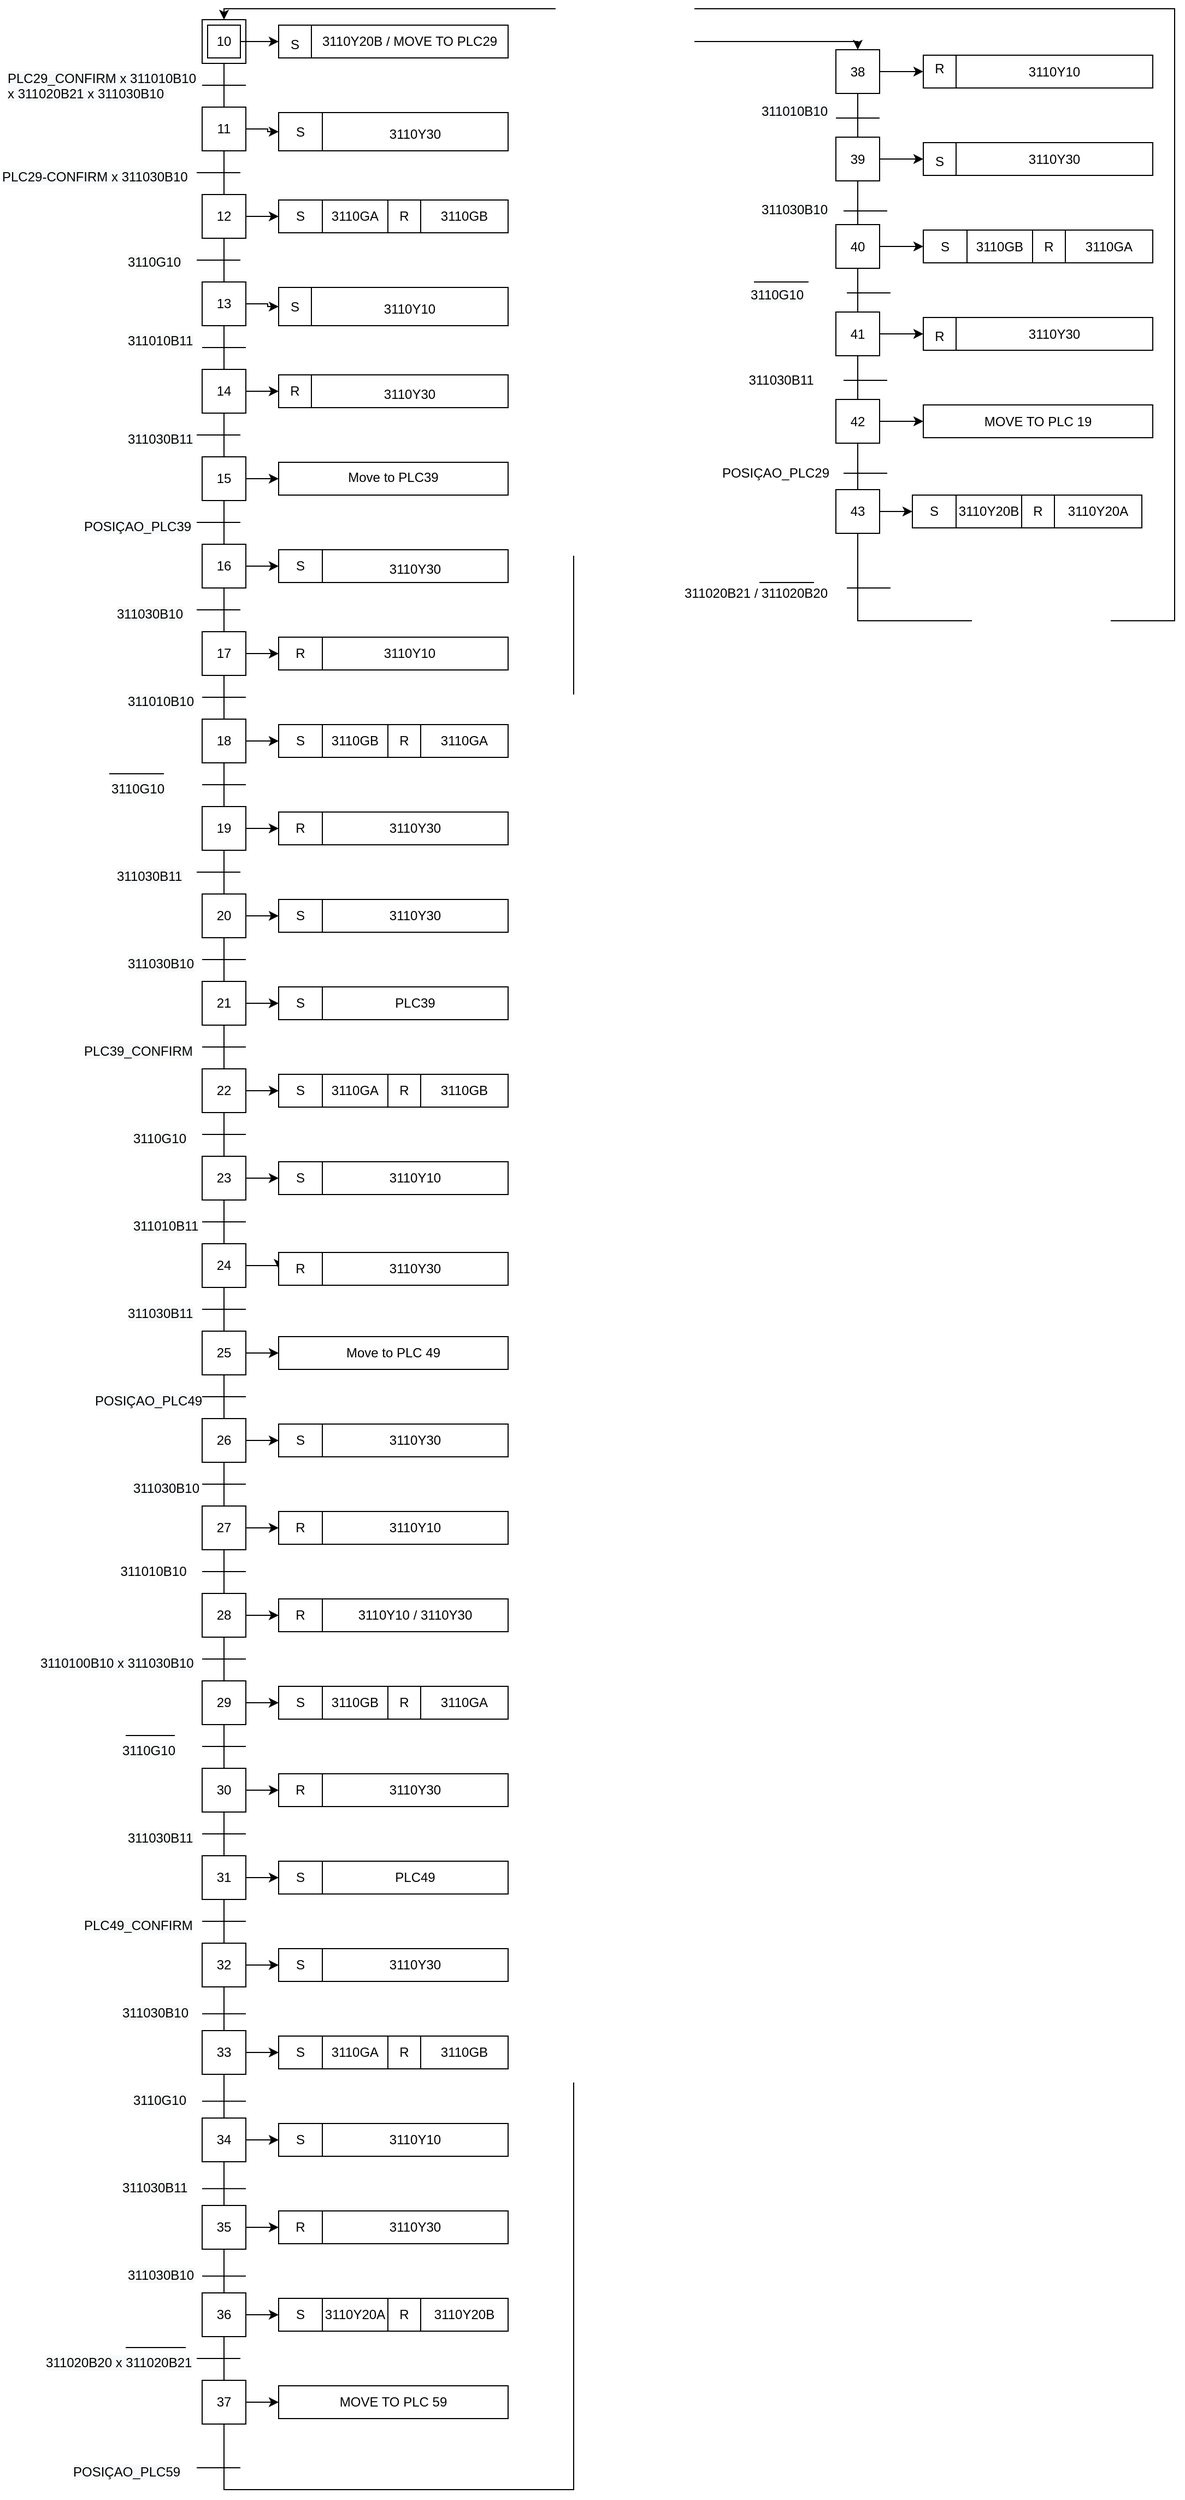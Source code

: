 <mxfile version="14.6.12" type="device"><diagram id="pdPoGdhdLv5LDe1qPk4E" name="Page-1"><mxGraphModel dx="1937" dy="1042" grid="1" gridSize="10" guides="1" tooltips="1" connect="1" arrows="1" fold="1" page="1" pageScale="1" pageWidth="1654" pageHeight="2336" math="0" shadow="0"><root><mxCell id="0"/><mxCell id="1" parent="0"/><mxCell id="UpzAbgJIvLIV9kvM0wOl-35" value="" style="edgeStyle=orthogonalEdgeStyle;rounded=0;orthogonalLoop=1;jettySize=auto;html=1;endArrow=none;endFill=0;" parent="1" source="UpzAbgJIvLIV9kvM0wOl-1" target="UpzAbgJIvLIV9kvM0wOl-3" edge="1"><mxGeometry relative="1" as="geometry"/></mxCell><mxCell id="UpzAbgJIvLIV9kvM0wOl-1" value="" style="whiteSpace=wrap;html=1;aspect=fixed;" parent="1" vertex="1"><mxGeometry x="200" y="40" width="40" height="40" as="geometry"/></mxCell><mxCell id="UpzAbgJIvLIV9kvM0wOl-68" value="" style="edgeStyle=orthogonalEdgeStyle;rounded=0;orthogonalLoop=1;jettySize=auto;html=1;" parent="1" source="UpzAbgJIvLIV9kvM0wOl-2" target="UpzAbgJIvLIV9kvM0wOl-67" edge="1"><mxGeometry relative="1" as="geometry"/></mxCell><mxCell id="UpzAbgJIvLIV9kvM0wOl-2" value="10" style="whiteSpace=wrap;html=1;aspect=fixed;" parent="1" vertex="1"><mxGeometry x="205" y="45" width="30" height="30" as="geometry"/></mxCell><mxCell id="UpzAbgJIvLIV9kvM0wOl-36" value="" style="edgeStyle=orthogonalEdgeStyle;rounded=0;orthogonalLoop=1;jettySize=auto;html=1;endArrow=none;endFill=0;" parent="1" source="UpzAbgJIvLIV9kvM0wOl-3" target="UpzAbgJIvLIV9kvM0wOl-4" edge="1"><mxGeometry relative="1" as="geometry"/></mxCell><mxCell id="UpzAbgJIvLIV9kvM0wOl-74" value="" style="edgeStyle=orthogonalEdgeStyle;rounded=0;orthogonalLoop=1;jettySize=auto;html=1;" parent="1" source="UpzAbgJIvLIV9kvM0wOl-3" target="UpzAbgJIvLIV9kvM0wOl-73" edge="1"><mxGeometry relative="1" as="geometry"/></mxCell><mxCell id="UpzAbgJIvLIV9kvM0wOl-3" value="11" style="whiteSpace=wrap;html=1;aspect=fixed;" parent="1" vertex="1"><mxGeometry x="200" y="120" width="40" height="40" as="geometry"/></mxCell><mxCell id="UpzAbgJIvLIV9kvM0wOl-37" value="" style="edgeStyle=orthogonalEdgeStyle;rounded=0;orthogonalLoop=1;jettySize=auto;html=1;endArrow=none;endFill=0;" parent="1" source="UpzAbgJIvLIV9kvM0wOl-4" target="UpzAbgJIvLIV9kvM0wOl-5" edge="1"><mxGeometry relative="1" as="geometry"/></mxCell><mxCell id="UpzAbgJIvLIV9kvM0wOl-91" style="edgeStyle=orthogonalEdgeStyle;rounded=0;orthogonalLoop=1;jettySize=auto;html=1;exitX=1;exitY=0.5;exitDx=0;exitDy=0;entryX=0;entryY=0.5;entryDx=0;entryDy=0;" parent="1" source="UpzAbgJIvLIV9kvM0wOl-4" target="UpzAbgJIvLIV9kvM0wOl-84" edge="1"><mxGeometry relative="1" as="geometry"/></mxCell><mxCell id="UpzAbgJIvLIV9kvM0wOl-4" value="12" style="whiteSpace=wrap;html=1;aspect=fixed;" parent="1" vertex="1"><mxGeometry x="200" y="200" width="40" height="40" as="geometry"/></mxCell><mxCell id="UpzAbgJIvLIV9kvM0wOl-38" value="" style="edgeStyle=orthogonalEdgeStyle;rounded=0;orthogonalLoop=1;jettySize=auto;html=1;endArrow=none;endFill=0;" parent="1" source="UpzAbgJIvLIV9kvM0wOl-5" target="UpzAbgJIvLIV9kvM0wOl-6" edge="1"><mxGeometry relative="1" as="geometry"/></mxCell><mxCell id="UpzAbgJIvLIV9kvM0wOl-98" value="" style="edgeStyle=orthogonalEdgeStyle;rounded=0;orthogonalLoop=1;jettySize=auto;html=1;entryX=0;entryY=0.5;entryDx=0;entryDy=0;" parent="1" source="UpzAbgJIvLIV9kvM0wOl-5" target="UpzAbgJIvLIV9kvM0wOl-93" edge="1"><mxGeometry relative="1" as="geometry"/></mxCell><mxCell id="UpzAbgJIvLIV9kvM0wOl-5" value="13" style="whiteSpace=wrap;html=1;aspect=fixed;" parent="1" vertex="1"><mxGeometry x="200" y="280" width="40" height="40" as="geometry"/></mxCell><mxCell id="UpzAbgJIvLIV9kvM0wOl-39" value="" style="edgeStyle=orthogonalEdgeStyle;rounded=0;orthogonalLoop=1;jettySize=auto;html=1;endArrow=none;endFill=0;" parent="1" source="UpzAbgJIvLIV9kvM0wOl-6" target="UpzAbgJIvLIV9kvM0wOl-7" edge="1"><mxGeometry relative="1" as="geometry"/></mxCell><mxCell id="UpzAbgJIvLIV9kvM0wOl-318" style="edgeStyle=orthogonalEdgeStyle;rounded=0;orthogonalLoop=1;jettySize=auto;html=1;exitX=1;exitY=0.5;exitDx=0;exitDy=0;" parent="1" source="UpzAbgJIvLIV9kvM0wOl-6" edge="1"><mxGeometry relative="1" as="geometry"><mxPoint x="270" y="380" as="targetPoint"/></mxGeometry></mxCell><mxCell id="UpzAbgJIvLIV9kvM0wOl-6" value="14" style="whiteSpace=wrap;html=1;aspect=fixed;" parent="1" vertex="1"><mxGeometry x="200" y="360" width="40" height="40" as="geometry"/></mxCell><mxCell id="UpzAbgJIvLIV9kvM0wOl-40" value="" style="edgeStyle=orthogonalEdgeStyle;rounded=0;orthogonalLoop=1;jettySize=auto;html=1;endArrow=none;endFill=0;" parent="1" source="UpzAbgJIvLIV9kvM0wOl-7" target="UpzAbgJIvLIV9kvM0wOl-8" edge="1"><mxGeometry relative="1" as="geometry"/></mxCell><mxCell id="UpzAbgJIvLIV9kvM0wOl-320" style="edgeStyle=orthogonalEdgeStyle;rounded=0;orthogonalLoop=1;jettySize=auto;html=1;exitX=1;exitY=0.5;exitDx=0;exitDy=0;entryX=0;entryY=0.5;entryDx=0;entryDy=0;" parent="1" source="UpzAbgJIvLIV9kvM0wOl-7" edge="1"><mxGeometry relative="1" as="geometry"><mxPoint x="270" y="460" as="targetPoint"/></mxGeometry></mxCell><mxCell id="UpzAbgJIvLIV9kvM0wOl-7" value="15" style="whiteSpace=wrap;html=1;aspect=fixed;" parent="1" vertex="1"><mxGeometry x="200" y="440" width="40" height="40" as="geometry"/></mxCell><mxCell id="UpzAbgJIvLIV9kvM0wOl-41" value="" style="edgeStyle=orthogonalEdgeStyle;rounded=0;orthogonalLoop=1;jettySize=auto;html=1;endArrow=none;endFill=0;" parent="1" source="UpzAbgJIvLIV9kvM0wOl-8" target="UpzAbgJIvLIV9kvM0wOl-9" edge="1"><mxGeometry relative="1" as="geometry"/></mxCell><mxCell id="UpzAbgJIvLIV9kvM0wOl-321" style="edgeStyle=orthogonalEdgeStyle;rounded=0;orthogonalLoop=1;jettySize=auto;html=1;exitX=1;exitY=0.5;exitDx=0;exitDy=0;entryX=0;entryY=0.5;entryDx=0;entryDy=0;" parent="1" source="UpzAbgJIvLIV9kvM0wOl-8" target="UpzAbgJIvLIV9kvM0wOl-111" edge="1"><mxGeometry relative="1" as="geometry"/></mxCell><mxCell id="UpzAbgJIvLIV9kvM0wOl-8" value="16" style="whiteSpace=wrap;html=1;aspect=fixed;" parent="1" vertex="1"><mxGeometry x="200" y="520" width="40" height="40" as="geometry"/></mxCell><mxCell id="UpzAbgJIvLIV9kvM0wOl-42" value="" style="edgeStyle=orthogonalEdgeStyle;rounded=0;orthogonalLoop=1;jettySize=auto;html=1;endArrow=none;endFill=0;" parent="1" source="UpzAbgJIvLIV9kvM0wOl-9" target="UpzAbgJIvLIV9kvM0wOl-10" edge="1"><mxGeometry relative="1" as="geometry"/></mxCell><mxCell id="UpzAbgJIvLIV9kvM0wOl-322" style="edgeStyle=orthogonalEdgeStyle;rounded=0;orthogonalLoop=1;jettySize=auto;html=1;exitX=1;exitY=0.5;exitDx=0;exitDy=0;entryX=0;entryY=0.5;entryDx=0;entryDy=0;" parent="1" source="UpzAbgJIvLIV9kvM0wOl-9" target="UpzAbgJIvLIV9kvM0wOl-119" edge="1"><mxGeometry relative="1" as="geometry"/></mxCell><mxCell id="UpzAbgJIvLIV9kvM0wOl-9" value="17" style="whiteSpace=wrap;html=1;aspect=fixed;" parent="1" vertex="1"><mxGeometry x="200" y="600" width="40" height="40" as="geometry"/></mxCell><mxCell id="UpzAbgJIvLIV9kvM0wOl-43" style="edgeStyle=orthogonalEdgeStyle;rounded=0;orthogonalLoop=1;jettySize=auto;html=1;exitX=0.5;exitY=1;exitDx=0;exitDy=0;entryX=0.5;entryY=0;entryDx=0;entryDy=0;endArrow=none;endFill=0;" parent="1" source="UpzAbgJIvLIV9kvM0wOl-10" target="UpzAbgJIvLIV9kvM0wOl-11" edge="1"><mxGeometry relative="1" as="geometry"/></mxCell><mxCell id="UpzAbgJIvLIV9kvM0wOl-323" style="edgeStyle=orthogonalEdgeStyle;rounded=0;orthogonalLoop=1;jettySize=auto;html=1;exitX=1;exitY=0.5;exitDx=0;exitDy=0;entryX=0;entryY=0.5;entryDx=0;entryDy=0;" parent="1" source="UpzAbgJIvLIV9kvM0wOl-10" target="UpzAbgJIvLIV9kvM0wOl-127" edge="1"><mxGeometry relative="1" as="geometry"/></mxCell><mxCell id="UpzAbgJIvLIV9kvM0wOl-10" value="18" style="whiteSpace=wrap;html=1;aspect=fixed;" parent="1" vertex="1"><mxGeometry x="200" y="680" width="40" height="40" as="geometry"/></mxCell><mxCell id="UpzAbgJIvLIV9kvM0wOl-44" value="" style="edgeStyle=orthogonalEdgeStyle;rounded=0;orthogonalLoop=1;jettySize=auto;html=1;endArrow=none;endFill=0;" parent="1" source="UpzAbgJIvLIV9kvM0wOl-11" target="UpzAbgJIvLIV9kvM0wOl-12" edge="1"><mxGeometry relative="1" as="geometry"/></mxCell><mxCell id="UpzAbgJIvLIV9kvM0wOl-324" style="edgeStyle=orthogonalEdgeStyle;rounded=0;orthogonalLoop=1;jettySize=auto;html=1;exitX=1;exitY=0.5;exitDx=0;exitDy=0;entryX=0;entryY=0.5;entryDx=0;entryDy=0;" parent="1" source="UpzAbgJIvLIV9kvM0wOl-11" target="UpzAbgJIvLIV9kvM0wOl-135" edge="1"><mxGeometry relative="1" as="geometry"/></mxCell><mxCell id="UpzAbgJIvLIV9kvM0wOl-11" value="19" style="whiteSpace=wrap;html=1;aspect=fixed;" parent="1" vertex="1"><mxGeometry x="200" y="760" width="40" height="40" as="geometry"/></mxCell><mxCell id="UpzAbgJIvLIV9kvM0wOl-45" value="" style="edgeStyle=orthogonalEdgeStyle;rounded=0;orthogonalLoop=1;jettySize=auto;html=1;endArrow=none;endFill=0;" parent="1" source="UpzAbgJIvLIV9kvM0wOl-12" target="UpzAbgJIvLIV9kvM0wOl-13" edge="1"><mxGeometry relative="1" as="geometry"/></mxCell><mxCell id="UpzAbgJIvLIV9kvM0wOl-325" style="edgeStyle=orthogonalEdgeStyle;rounded=0;orthogonalLoop=1;jettySize=auto;html=1;exitX=1;exitY=0.5;exitDx=0;exitDy=0;entryX=0;entryY=0.5;entryDx=0;entryDy=0;" parent="1" source="UpzAbgJIvLIV9kvM0wOl-12" target="UpzAbgJIvLIV9kvM0wOl-143" edge="1"><mxGeometry relative="1" as="geometry"/></mxCell><mxCell id="UpzAbgJIvLIV9kvM0wOl-12" value="20" style="whiteSpace=wrap;html=1;aspect=fixed;" parent="1" vertex="1"><mxGeometry x="200" y="840" width="40" height="40" as="geometry"/></mxCell><mxCell id="UpzAbgJIvLIV9kvM0wOl-46" value="" style="edgeStyle=orthogonalEdgeStyle;rounded=0;orthogonalLoop=1;jettySize=auto;html=1;endArrow=none;endFill=0;" parent="1" source="UpzAbgJIvLIV9kvM0wOl-13" target="UpzAbgJIvLIV9kvM0wOl-14" edge="1"><mxGeometry relative="1" as="geometry"/></mxCell><mxCell id="UpzAbgJIvLIV9kvM0wOl-326" style="edgeStyle=orthogonalEdgeStyle;rounded=0;orthogonalLoop=1;jettySize=auto;html=1;exitX=1;exitY=0.5;exitDx=0;exitDy=0;entryX=0;entryY=0.5;entryDx=0;entryDy=0;" parent="1" source="UpzAbgJIvLIV9kvM0wOl-13" target="UpzAbgJIvLIV9kvM0wOl-151" edge="1"><mxGeometry relative="1" as="geometry"/></mxCell><mxCell id="UpzAbgJIvLIV9kvM0wOl-13" value="21" style="whiteSpace=wrap;html=1;aspect=fixed;" parent="1" vertex="1"><mxGeometry x="200" y="920" width="40" height="40" as="geometry"/></mxCell><mxCell id="UpzAbgJIvLIV9kvM0wOl-47" value="" style="edgeStyle=orthogonalEdgeStyle;rounded=0;orthogonalLoop=1;jettySize=auto;html=1;endArrow=none;endFill=0;" parent="1" source="UpzAbgJIvLIV9kvM0wOl-14" target="UpzAbgJIvLIV9kvM0wOl-15" edge="1"><mxGeometry relative="1" as="geometry"/></mxCell><mxCell id="UpzAbgJIvLIV9kvM0wOl-327" style="edgeStyle=orthogonalEdgeStyle;rounded=0;orthogonalLoop=1;jettySize=auto;html=1;exitX=1;exitY=0.5;exitDx=0;exitDy=0;entryX=0;entryY=0.5;entryDx=0;entryDy=0;" parent="1" source="UpzAbgJIvLIV9kvM0wOl-14" target="UpzAbgJIvLIV9kvM0wOl-159" edge="1"><mxGeometry relative="1" as="geometry"/></mxCell><mxCell id="UpzAbgJIvLIV9kvM0wOl-14" value="22" style="whiteSpace=wrap;html=1;aspect=fixed;" parent="1" vertex="1"><mxGeometry x="200" y="1000" width="40" height="40" as="geometry"/></mxCell><mxCell id="UpzAbgJIvLIV9kvM0wOl-48" value="" style="edgeStyle=orthogonalEdgeStyle;rounded=0;orthogonalLoop=1;jettySize=auto;html=1;endArrow=none;endFill=0;" parent="1" source="UpzAbgJIvLIV9kvM0wOl-15" target="UpzAbgJIvLIV9kvM0wOl-16" edge="1"><mxGeometry relative="1" as="geometry"/></mxCell><mxCell id="UpzAbgJIvLIV9kvM0wOl-328" style="edgeStyle=orthogonalEdgeStyle;rounded=0;orthogonalLoop=1;jettySize=auto;html=1;exitX=1;exitY=0.5;exitDx=0;exitDy=0;entryX=0;entryY=0.5;entryDx=0;entryDy=0;" parent="1" source="UpzAbgJIvLIV9kvM0wOl-15" target="UpzAbgJIvLIV9kvM0wOl-167" edge="1"><mxGeometry relative="1" as="geometry"/></mxCell><mxCell id="UpzAbgJIvLIV9kvM0wOl-15" value="23" style="whiteSpace=wrap;html=1;aspect=fixed;" parent="1" vertex="1"><mxGeometry x="200" y="1080" width="40" height="40" as="geometry"/></mxCell><mxCell id="UpzAbgJIvLIV9kvM0wOl-49" value="" style="edgeStyle=orthogonalEdgeStyle;rounded=0;orthogonalLoop=1;jettySize=auto;html=1;endArrow=none;endFill=0;" parent="1" source="UpzAbgJIvLIV9kvM0wOl-16" target="UpzAbgJIvLIV9kvM0wOl-17" edge="1"><mxGeometry relative="1" as="geometry"/></mxCell><mxCell id="UpzAbgJIvLIV9kvM0wOl-329" style="edgeStyle=orthogonalEdgeStyle;rounded=0;orthogonalLoop=1;jettySize=auto;html=1;exitX=1;exitY=0.5;exitDx=0;exitDy=0;entryX=0;entryY=0.5;entryDx=0;entryDy=0;" parent="1" source="UpzAbgJIvLIV9kvM0wOl-16" target="UpzAbgJIvLIV9kvM0wOl-175" edge="1"><mxGeometry relative="1" as="geometry"/></mxCell><mxCell id="UpzAbgJIvLIV9kvM0wOl-16" value="24" style="whiteSpace=wrap;html=1;aspect=fixed;" parent="1" vertex="1"><mxGeometry x="200" y="1160" width="40" height="40" as="geometry"/></mxCell><mxCell id="UpzAbgJIvLIV9kvM0wOl-50" value="" style="edgeStyle=orthogonalEdgeStyle;rounded=0;orthogonalLoop=1;jettySize=auto;html=1;endArrow=none;endFill=0;" parent="1" source="UpzAbgJIvLIV9kvM0wOl-17" target="UpzAbgJIvLIV9kvM0wOl-18" edge="1"><mxGeometry relative="1" as="geometry"/></mxCell><mxCell id="UpzAbgJIvLIV9kvM0wOl-330" style="edgeStyle=orthogonalEdgeStyle;rounded=0;orthogonalLoop=1;jettySize=auto;html=1;exitX=1;exitY=0.5;exitDx=0;exitDy=0;" parent="1" source="UpzAbgJIvLIV9kvM0wOl-17" edge="1"><mxGeometry relative="1" as="geometry"><mxPoint x="270" y="1260" as="targetPoint"/></mxGeometry></mxCell><mxCell id="UpzAbgJIvLIV9kvM0wOl-17" value="25" style="whiteSpace=wrap;html=1;aspect=fixed;" parent="1" vertex="1"><mxGeometry x="200" y="1240" width="40" height="40" as="geometry"/></mxCell><mxCell id="UpzAbgJIvLIV9kvM0wOl-51" value="" style="edgeStyle=orthogonalEdgeStyle;rounded=0;orthogonalLoop=1;jettySize=auto;html=1;endArrow=none;endFill=0;" parent="1" source="UpzAbgJIvLIV9kvM0wOl-18" target="UpzAbgJIvLIV9kvM0wOl-19" edge="1"><mxGeometry relative="1" as="geometry"/></mxCell><mxCell id="UpzAbgJIvLIV9kvM0wOl-331" style="edgeStyle=orthogonalEdgeStyle;rounded=0;orthogonalLoop=1;jettySize=auto;html=1;exitX=1;exitY=0.5;exitDx=0;exitDy=0;entryX=0;entryY=0.5;entryDx=0;entryDy=0;" parent="1" source="UpzAbgJIvLIV9kvM0wOl-18" target="UpzAbgJIvLIV9kvM0wOl-191" edge="1"><mxGeometry relative="1" as="geometry"/></mxCell><mxCell id="UpzAbgJIvLIV9kvM0wOl-18" value="26" style="whiteSpace=wrap;html=1;aspect=fixed;" parent="1" vertex="1"><mxGeometry x="200" y="1320" width="40" height="40" as="geometry"/></mxCell><mxCell id="UpzAbgJIvLIV9kvM0wOl-52" value="" style="edgeStyle=orthogonalEdgeStyle;rounded=0;orthogonalLoop=1;jettySize=auto;html=1;endArrow=none;endFill=0;" parent="1" source="UpzAbgJIvLIV9kvM0wOl-19" target="UpzAbgJIvLIV9kvM0wOl-20" edge="1"><mxGeometry relative="1" as="geometry"/></mxCell><mxCell id="UpzAbgJIvLIV9kvM0wOl-332" style="edgeStyle=orthogonalEdgeStyle;rounded=0;orthogonalLoop=1;jettySize=auto;html=1;exitX=1;exitY=0.5;exitDx=0;exitDy=0;entryX=0;entryY=0.5;entryDx=0;entryDy=0;" parent="1" source="UpzAbgJIvLIV9kvM0wOl-19" target="UpzAbgJIvLIV9kvM0wOl-199" edge="1"><mxGeometry relative="1" as="geometry"/></mxCell><mxCell id="UpzAbgJIvLIV9kvM0wOl-19" value="27" style="whiteSpace=wrap;html=1;aspect=fixed;" parent="1" vertex="1"><mxGeometry x="200" y="1400" width="40" height="40" as="geometry"/></mxCell><mxCell id="UpzAbgJIvLIV9kvM0wOl-53" value="" style="edgeStyle=orthogonalEdgeStyle;rounded=0;orthogonalLoop=1;jettySize=auto;html=1;endArrow=none;endFill=0;" parent="1" source="UpzAbgJIvLIV9kvM0wOl-20" target="UpzAbgJIvLIV9kvM0wOl-21" edge="1"><mxGeometry relative="1" as="geometry"/></mxCell><mxCell id="UpzAbgJIvLIV9kvM0wOl-333" style="edgeStyle=orthogonalEdgeStyle;rounded=0;orthogonalLoop=1;jettySize=auto;html=1;exitX=1;exitY=0.5;exitDx=0;exitDy=0;entryX=0;entryY=0.5;entryDx=0;entryDy=0;" parent="1" source="UpzAbgJIvLIV9kvM0wOl-20" target="UpzAbgJIvLIV9kvM0wOl-207" edge="1"><mxGeometry relative="1" as="geometry"/></mxCell><mxCell id="UpzAbgJIvLIV9kvM0wOl-20" value="28" style="whiteSpace=wrap;html=1;aspect=fixed;" parent="1" vertex="1"><mxGeometry x="200" y="1480" width="40" height="40" as="geometry"/></mxCell><mxCell id="UpzAbgJIvLIV9kvM0wOl-54" value="" style="edgeStyle=orthogonalEdgeStyle;rounded=0;orthogonalLoop=1;jettySize=auto;html=1;endArrow=none;endFill=0;" parent="1" source="UpzAbgJIvLIV9kvM0wOl-21" target="UpzAbgJIvLIV9kvM0wOl-22" edge="1"><mxGeometry relative="1" as="geometry"/></mxCell><mxCell id="UpzAbgJIvLIV9kvM0wOl-334" style="edgeStyle=orthogonalEdgeStyle;rounded=0;orthogonalLoop=1;jettySize=auto;html=1;exitX=1;exitY=0.5;exitDx=0;exitDy=0;entryX=0;entryY=0.5;entryDx=0;entryDy=0;" parent="1" source="UpzAbgJIvLIV9kvM0wOl-21" target="UpzAbgJIvLIV9kvM0wOl-215" edge="1"><mxGeometry relative="1" as="geometry"/></mxCell><mxCell id="UpzAbgJIvLIV9kvM0wOl-21" value="29" style="whiteSpace=wrap;html=1;aspect=fixed;" parent="1" vertex="1"><mxGeometry x="200" y="1560" width="40" height="40" as="geometry"/></mxCell><mxCell id="UpzAbgJIvLIV9kvM0wOl-55" value="" style="edgeStyle=orthogonalEdgeStyle;rounded=0;orthogonalLoop=1;jettySize=auto;html=1;endArrow=none;endFill=0;" parent="1" source="UpzAbgJIvLIV9kvM0wOl-22" target="UpzAbgJIvLIV9kvM0wOl-23" edge="1"><mxGeometry relative="1" as="geometry"/></mxCell><mxCell id="UpzAbgJIvLIV9kvM0wOl-335" style="edgeStyle=orthogonalEdgeStyle;rounded=0;orthogonalLoop=1;jettySize=auto;html=1;exitX=1;exitY=0.5;exitDx=0;exitDy=0;entryX=0;entryY=0.5;entryDx=0;entryDy=0;" parent="1" source="UpzAbgJIvLIV9kvM0wOl-22" target="UpzAbgJIvLIV9kvM0wOl-223" edge="1"><mxGeometry relative="1" as="geometry"/></mxCell><mxCell id="UpzAbgJIvLIV9kvM0wOl-22" value="30" style="whiteSpace=wrap;html=1;aspect=fixed;" parent="1" vertex="1"><mxGeometry x="200" y="1640" width="40" height="40" as="geometry"/></mxCell><mxCell id="UpzAbgJIvLIV9kvM0wOl-56" value="" style="edgeStyle=orthogonalEdgeStyle;rounded=0;orthogonalLoop=1;jettySize=auto;html=1;endArrow=none;endFill=0;" parent="1" source="UpzAbgJIvLIV9kvM0wOl-23" target="UpzAbgJIvLIV9kvM0wOl-24" edge="1"><mxGeometry relative="1" as="geometry"/></mxCell><mxCell id="UpzAbgJIvLIV9kvM0wOl-336" style="edgeStyle=orthogonalEdgeStyle;rounded=0;orthogonalLoop=1;jettySize=auto;html=1;exitX=1;exitY=0.5;exitDx=0;exitDy=0;entryX=0;entryY=0.5;entryDx=0;entryDy=0;" parent="1" source="UpzAbgJIvLIV9kvM0wOl-23" target="UpzAbgJIvLIV9kvM0wOl-231" edge="1"><mxGeometry relative="1" as="geometry"/></mxCell><mxCell id="UpzAbgJIvLIV9kvM0wOl-23" value="31" style="whiteSpace=wrap;html=1;aspect=fixed;" parent="1" vertex="1"><mxGeometry x="200" y="1720" width="40" height="40" as="geometry"/></mxCell><mxCell id="UpzAbgJIvLIV9kvM0wOl-57" value="" style="edgeStyle=orthogonalEdgeStyle;rounded=0;orthogonalLoop=1;jettySize=auto;html=1;endArrow=none;endFill=0;" parent="1" source="UpzAbgJIvLIV9kvM0wOl-24" target="UpzAbgJIvLIV9kvM0wOl-25" edge="1"><mxGeometry relative="1" as="geometry"/></mxCell><mxCell id="UpzAbgJIvLIV9kvM0wOl-337" style="edgeStyle=orthogonalEdgeStyle;rounded=0;orthogonalLoop=1;jettySize=auto;html=1;exitX=1;exitY=0.5;exitDx=0;exitDy=0;entryX=0;entryY=0.5;entryDx=0;entryDy=0;" parent="1" source="UpzAbgJIvLIV9kvM0wOl-24" target="UpzAbgJIvLIV9kvM0wOl-239" edge="1"><mxGeometry relative="1" as="geometry"/></mxCell><mxCell id="UpzAbgJIvLIV9kvM0wOl-24" value="32" style="whiteSpace=wrap;html=1;aspect=fixed;" parent="1" vertex="1"><mxGeometry x="200" y="1800" width="40" height="40" as="geometry"/></mxCell><mxCell id="UpzAbgJIvLIV9kvM0wOl-58" value="" style="edgeStyle=orthogonalEdgeStyle;rounded=0;orthogonalLoop=1;jettySize=auto;html=1;endArrow=none;endFill=0;" parent="1" source="UpzAbgJIvLIV9kvM0wOl-25" target="UpzAbgJIvLIV9kvM0wOl-26" edge="1"><mxGeometry relative="1" as="geometry"/></mxCell><mxCell id="UpzAbgJIvLIV9kvM0wOl-338" style="edgeStyle=orthogonalEdgeStyle;rounded=0;orthogonalLoop=1;jettySize=auto;html=1;exitX=1;exitY=0.5;exitDx=0;exitDy=0;entryX=0;entryY=0.5;entryDx=0;entryDy=0;" parent="1" source="UpzAbgJIvLIV9kvM0wOl-25" target="UpzAbgJIvLIV9kvM0wOl-247" edge="1"><mxGeometry relative="1" as="geometry"/></mxCell><mxCell id="UpzAbgJIvLIV9kvM0wOl-25" value="33" style="whiteSpace=wrap;html=1;aspect=fixed;" parent="1" vertex="1"><mxGeometry x="200" y="1880" width="40" height="40" as="geometry"/></mxCell><mxCell id="UpzAbgJIvLIV9kvM0wOl-59" value="" style="edgeStyle=orthogonalEdgeStyle;rounded=0;orthogonalLoop=1;jettySize=auto;html=1;endArrow=none;endFill=0;" parent="1" source="UpzAbgJIvLIV9kvM0wOl-26" target="UpzAbgJIvLIV9kvM0wOl-27" edge="1"><mxGeometry relative="1" as="geometry"/></mxCell><mxCell id="UpzAbgJIvLIV9kvM0wOl-339" style="edgeStyle=orthogonalEdgeStyle;rounded=0;orthogonalLoop=1;jettySize=auto;html=1;exitX=1;exitY=0.5;exitDx=0;exitDy=0;entryX=0;entryY=0.5;entryDx=0;entryDy=0;" parent="1" source="UpzAbgJIvLIV9kvM0wOl-26" target="UpzAbgJIvLIV9kvM0wOl-255" edge="1"><mxGeometry relative="1" as="geometry"/></mxCell><mxCell id="UpzAbgJIvLIV9kvM0wOl-26" value="34" style="whiteSpace=wrap;html=1;aspect=fixed;" parent="1" vertex="1"><mxGeometry x="200" y="1960" width="40" height="40" as="geometry"/></mxCell><mxCell id="UpzAbgJIvLIV9kvM0wOl-60" value="" style="edgeStyle=orthogonalEdgeStyle;rounded=0;orthogonalLoop=1;jettySize=auto;html=1;endArrow=none;endFill=0;" parent="1" source="UpzAbgJIvLIV9kvM0wOl-27" target="UpzAbgJIvLIV9kvM0wOl-28" edge="1"><mxGeometry relative="1" as="geometry"/></mxCell><mxCell id="UpzAbgJIvLIV9kvM0wOl-340" style="edgeStyle=orthogonalEdgeStyle;rounded=0;orthogonalLoop=1;jettySize=auto;html=1;exitX=1;exitY=0.5;exitDx=0;exitDy=0;entryX=0;entryY=0.5;entryDx=0;entryDy=0;" parent="1" source="UpzAbgJIvLIV9kvM0wOl-27" target="UpzAbgJIvLIV9kvM0wOl-263" edge="1"><mxGeometry relative="1" as="geometry"/></mxCell><mxCell id="UpzAbgJIvLIV9kvM0wOl-27" value="35" style="whiteSpace=wrap;html=1;aspect=fixed;" parent="1" vertex="1"><mxGeometry x="200" y="2040" width="40" height="40" as="geometry"/></mxCell><mxCell id="UpzAbgJIvLIV9kvM0wOl-61" value="" style="edgeStyle=orthogonalEdgeStyle;rounded=0;orthogonalLoop=1;jettySize=auto;html=1;endArrow=none;endFill=0;" parent="1" source="UpzAbgJIvLIV9kvM0wOl-28" target="UpzAbgJIvLIV9kvM0wOl-29" edge="1"><mxGeometry relative="1" as="geometry"/></mxCell><mxCell id="UpzAbgJIvLIV9kvM0wOl-341" style="edgeStyle=orthogonalEdgeStyle;rounded=0;orthogonalLoop=1;jettySize=auto;html=1;exitX=1;exitY=0.5;exitDx=0;exitDy=0;entryX=0;entryY=0.5;entryDx=0;entryDy=0;" parent="1" source="UpzAbgJIvLIV9kvM0wOl-28" target="UpzAbgJIvLIV9kvM0wOl-271" edge="1"><mxGeometry relative="1" as="geometry"/></mxCell><mxCell id="UpzAbgJIvLIV9kvM0wOl-28" value="36" style="whiteSpace=wrap;html=1;aspect=fixed;" parent="1" vertex="1"><mxGeometry x="200" y="2120" width="40" height="40" as="geometry"/></mxCell><mxCell id="UpzAbgJIvLIV9kvM0wOl-62" value="" style="edgeStyle=orthogonalEdgeStyle;rounded=0;orthogonalLoop=1;jettySize=auto;html=1;endArrow=none;endFill=0;" parent="1" source="UpzAbgJIvLIV9kvM0wOl-29" edge="1"><mxGeometry relative="1" as="geometry"><mxPoint x="240" y="2300" as="targetPoint"/><Array as="points"><mxPoint x="220" y="2300"/></Array></mxGeometry></mxCell><mxCell id="UpzAbgJIvLIV9kvM0wOl-342" style="edgeStyle=orthogonalEdgeStyle;rounded=0;orthogonalLoop=1;jettySize=auto;html=1;exitX=1;exitY=0.5;exitDx=0;exitDy=0;entryX=0;entryY=0.5;entryDx=0;entryDy=0;" parent="1" source="UpzAbgJIvLIV9kvM0wOl-29" edge="1"><mxGeometry relative="1" as="geometry"><mxPoint x="270" y="2220" as="targetPoint"/></mxGeometry></mxCell><mxCell id="UpzAbgJIvLIV9kvM0wOl-29" value="37" style="whiteSpace=wrap;html=1;aspect=fixed;" parent="1" vertex="1"><mxGeometry x="200" y="2200" width="40" height="40" as="geometry"/></mxCell><mxCell id="UpzAbgJIvLIV9kvM0wOl-63" style="edgeStyle=orthogonalEdgeStyle;rounded=0;orthogonalLoop=1;jettySize=auto;html=1;exitX=1;exitY=0.5;exitDx=0;exitDy=0;entryX=0.5;entryY=0;entryDx=0;entryDy=0;" parent="1" target="UpzAbgJIvLIV9kvM0wOl-31" edge="1"><mxGeometry relative="1" as="geometry"><mxPoint x="240" y="2300" as="sourcePoint"/><Array as="points"><mxPoint x="540" y="2300"/><mxPoint x="540" y="60"/><mxPoint x="800" y="60"/></Array></mxGeometry></mxCell><mxCell id="UpzAbgJIvLIV9kvM0wOl-64" value="" style="edgeStyle=orthogonalEdgeStyle;rounded=0;orthogonalLoop=1;jettySize=auto;html=1;endArrow=none;endFill=0;" parent="1" source="UpzAbgJIvLIV9kvM0wOl-31" target="UpzAbgJIvLIV9kvM0wOl-32" edge="1"><mxGeometry relative="1" as="geometry"/></mxCell><mxCell id="UpzAbgJIvLIV9kvM0wOl-312" style="edgeStyle=orthogonalEdgeStyle;rounded=0;orthogonalLoop=1;jettySize=auto;html=1;exitX=1;exitY=0.5;exitDx=0;exitDy=0;entryX=0;entryY=0.571;entryDx=0;entryDy=0;entryPerimeter=0;" parent="1" source="UpzAbgJIvLIV9kvM0wOl-31" target="UpzAbgJIvLIV9kvM0wOl-292" edge="1"><mxGeometry relative="1" as="geometry"><mxPoint x="840" y="87.5" as="targetPoint"/></mxGeometry></mxCell><mxCell id="UpzAbgJIvLIV9kvM0wOl-31" value="38" style="whiteSpace=wrap;html=1;aspect=fixed;" parent="1" vertex="1"><mxGeometry x="780" y="67.5" width="40" height="40" as="geometry"/></mxCell><mxCell id="UpzAbgJIvLIV9kvM0wOl-65" value="" style="edgeStyle=orthogonalEdgeStyle;rounded=0;orthogonalLoop=1;jettySize=auto;html=1;endArrow=none;endFill=0;" parent="1" source="UpzAbgJIvLIV9kvM0wOl-32" target="UpzAbgJIvLIV9kvM0wOl-33" edge="1"><mxGeometry relative="1" as="geometry"/></mxCell><mxCell id="UpzAbgJIvLIV9kvM0wOl-313" style="edgeStyle=orthogonalEdgeStyle;rounded=0;orthogonalLoop=1;jettySize=auto;html=1;exitX=1;exitY=0.5;exitDx=0;exitDy=0;" parent="1" source="UpzAbgJIvLIV9kvM0wOl-32" edge="1"><mxGeometry relative="1" as="geometry"><mxPoint x="860" y="167.5" as="targetPoint"/></mxGeometry></mxCell><mxCell id="UpzAbgJIvLIV9kvM0wOl-32" value="39" style="whiteSpace=wrap;html=1;aspect=fixed;" parent="1" vertex="1"><mxGeometry x="780" y="147.5" width="40" height="40" as="geometry"/></mxCell><mxCell id="UpzAbgJIvLIV9kvM0wOl-66" value="" style="edgeStyle=orthogonalEdgeStyle;rounded=0;orthogonalLoop=1;jettySize=auto;html=1;endArrow=none;endFill=0;" parent="1" source="UpzAbgJIvLIV9kvM0wOl-33" target="UpzAbgJIvLIV9kvM0wOl-34" edge="1"><mxGeometry relative="1" as="geometry"/></mxCell><mxCell id="UpzAbgJIvLIV9kvM0wOl-314" style="edgeStyle=orthogonalEdgeStyle;rounded=0;orthogonalLoop=1;jettySize=auto;html=1;exitX=1;exitY=0.5;exitDx=0;exitDy=0;" parent="1" source="UpzAbgJIvLIV9kvM0wOl-33" edge="1"><mxGeometry relative="1" as="geometry"><mxPoint x="860" y="247.5" as="targetPoint"/></mxGeometry></mxCell><mxCell id="UpzAbgJIvLIV9kvM0wOl-33" value="40" style="whiteSpace=wrap;html=1;aspect=fixed;" parent="1" vertex="1"><mxGeometry x="780" y="227.5" width="40" height="40" as="geometry"/></mxCell><mxCell id="UpzAbgJIvLIV9kvM0wOl-286" value="" style="edgeStyle=orthogonalEdgeStyle;rounded=0;orthogonalLoop=1;jettySize=auto;html=1;endArrow=none;endFill=0;" parent="1" source="UpzAbgJIvLIV9kvM0wOl-34" target="UpzAbgJIvLIV9kvM0wOl-285" edge="1"><mxGeometry relative="1" as="geometry"/></mxCell><mxCell id="UpzAbgJIvLIV9kvM0wOl-315" style="edgeStyle=orthogonalEdgeStyle;rounded=0;orthogonalLoop=1;jettySize=auto;html=1;exitX=1;exitY=0.5;exitDx=0;exitDy=0;" parent="1" source="UpzAbgJIvLIV9kvM0wOl-34" edge="1"><mxGeometry relative="1" as="geometry"><mxPoint x="860" y="327.5" as="targetPoint"/></mxGeometry></mxCell><mxCell id="UpzAbgJIvLIV9kvM0wOl-34" value="41" style="whiteSpace=wrap;html=1;aspect=fixed;" parent="1" vertex="1"><mxGeometry x="780" y="307.5" width="40" height="40" as="geometry"/></mxCell><mxCell id="UpzAbgJIvLIV9kvM0wOl-67" value="" style="rounded=0;whiteSpace=wrap;html=1;" parent="1" vertex="1"><mxGeometry x="270" y="45" width="210" height="30" as="geometry"/></mxCell><mxCell id="UpzAbgJIvLIV9kvM0wOl-70" value="S" style="text;html=1;strokeColor=none;fillColor=none;align=center;verticalAlign=middle;whiteSpace=wrap;rounded=0;" parent="1" vertex="1"><mxGeometry x="270" y="45" width="30" height="35" as="geometry"/></mxCell><mxCell id="UpzAbgJIvLIV9kvM0wOl-71" value="3110Y20B / MOVE TO PLC29" style="text;html=1;strokeColor=none;fillColor=none;align=center;verticalAlign=middle;whiteSpace=wrap;rounded=0;" parent="1" vertex="1"><mxGeometry x="300" y="50" width="180" height="20" as="geometry"/></mxCell><mxCell id="UpzAbgJIvLIV9kvM0wOl-72" value="" style="endArrow=none;html=1;entryX=0.25;entryY=0;entryDx=0;entryDy=0;exitX=0.25;exitY=1;exitDx=0;exitDy=0;" parent="1" edge="1"><mxGeometry width="50" height="50" relative="1" as="geometry"><mxPoint x="300" y="75" as="sourcePoint"/><mxPoint x="300" y="45" as="targetPoint"/><Array as="points"/></mxGeometry></mxCell><mxCell id="UpzAbgJIvLIV9kvM0wOl-73" value="" style="rounded=0;whiteSpace=wrap;html=1;" parent="1" vertex="1"><mxGeometry x="270" y="125" width="210" height="35" as="geometry"/></mxCell><mxCell id="UpzAbgJIvLIV9kvM0wOl-75" value="" style="endArrow=none;html=1;entryX=1;entryY=0;entryDx=0;entryDy=0;exitX=1;exitY=1;exitDx=0;exitDy=0;" parent="1" source="UpzAbgJIvLIV9kvM0wOl-76" target="UpzAbgJIvLIV9kvM0wOl-76" edge="1"><mxGeometry width="50" height="50" relative="1" as="geometry"><mxPoint x="290" y="260" as="sourcePoint"/><mxPoint x="340" y="210" as="targetPoint"/></mxGeometry></mxCell><mxCell id="UpzAbgJIvLIV9kvM0wOl-76" value="S" style="text;html=1;strokeColor=none;fillColor=none;align=center;verticalAlign=middle;whiteSpace=wrap;rounded=0;" parent="1" vertex="1"><mxGeometry x="270" y="125" width="40" height="35" as="geometry"/></mxCell><mxCell id="UpzAbgJIvLIV9kvM0wOl-80" value="3110Y30" style="text;html=1;strokeColor=none;fillColor=none;align=center;verticalAlign=middle;whiteSpace=wrap;rounded=0;" parent="1" vertex="1"><mxGeometry x="310" y="130" width="170" height="30" as="geometry"/></mxCell><mxCell id="UpzAbgJIvLIV9kvM0wOl-82" value="" style="rounded=0;whiteSpace=wrap;html=1;" parent="1" vertex="1"><mxGeometry x="270" y="205" width="210" height="30" as="geometry"/></mxCell><mxCell id="UpzAbgJIvLIV9kvM0wOl-83" value="" style="endArrow=none;html=1;entryX=1;entryY=0;entryDx=0;entryDy=0;exitX=1;exitY=1;exitDx=0;exitDy=0;" parent="1" source="UpzAbgJIvLIV9kvM0wOl-84" target="UpzAbgJIvLIV9kvM0wOl-84" edge="1"><mxGeometry width="50" height="50" relative="1" as="geometry"><mxPoint x="300" y="335" as="sourcePoint"/><mxPoint x="350" y="285" as="targetPoint"/></mxGeometry></mxCell><mxCell id="UpzAbgJIvLIV9kvM0wOl-84" value="S" style="text;html=1;strokeColor=none;fillColor=none;align=center;verticalAlign=middle;whiteSpace=wrap;rounded=0;" parent="1" vertex="1"><mxGeometry x="270" y="205" width="40" height="30" as="geometry"/></mxCell><mxCell id="UpzAbgJIvLIV9kvM0wOl-85" value="3110GA" style="text;html=1;strokeColor=none;fillColor=none;align=center;verticalAlign=middle;whiteSpace=wrap;rounded=0;" parent="1" vertex="1"><mxGeometry x="310" y="205" width="60" height="30" as="geometry"/></mxCell><mxCell id="UpzAbgJIvLIV9kvM0wOl-86" value="" style="endArrow=none;html=1;entryX=1;entryY=0;entryDx=0;entryDy=0;exitX=1;exitY=1;exitDx=0;exitDy=0;" parent="1" source="UpzAbgJIvLIV9kvM0wOl-85" target="UpzAbgJIvLIV9kvM0wOl-85" edge="1"><mxGeometry width="50" height="50" relative="1" as="geometry"><mxPoint x="350" y="335" as="sourcePoint"/><mxPoint x="400" y="285" as="targetPoint"/></mxGeometry></mxCell><mxCell id="UpzAbgJIvLIV9kvM0wOl-87" value="R" style="text;html=1;strokeColor=none;fillColor=none;align=center;verticalAlign=middle;whiteSpace=wrap;rounded=0;" parent="1" vertex="1"><mxGeometry x="370" y="205" width="30" height="30" as="geometry"/></mxCell><mxCell id="UpzAbgJIvLIV9kvM0wOl-88" value="" style="endArrow=none;html=1;entryX=1;entryY=0;entryDx=0;entryDy=0;exitX=1;exitY=1;exitDx=0;exitDy=0;" parent="1" source="UpzAbgJIvLIV9kvM0wOl-87" target="UpzAbgJIvLIV9kvM0wOl-87" edge="1"><mxGeometry width="50" height="50" relative="1" as="geometry"><mxPoint x="380" y="315" as="sourcePoint"/><mxPoint x="430" y="265" as="targetPoint"/></mxGeometry></mxCell><mxCell id="UpzAbgJIvLIV9kvM0wOl-89" value="3110GB" style="text;html=1;strokeColor=none;fillColor=none;align=center;verticalAlign=middle;whiteSpace=wrap;rounded=0;" parent="1" vertex="1"><mxGeometry x="400" y="205" width="80" height="30" as="geometry"/></mxCell><mxCell id="UpzAbgJIvLIV9kvM0wOl-92" value="" style="rounded=0;whiteSpace=wrap;html=1;" parent="1" vertex="1"><mxGeometry x="270" y="285" width="210" height="35" as="geometry"/></mxCell><mxCell id="UpzAbgJIvLIV9kvM0wOl-93" value="S" style="text;html=1;strokeColor=none;fillColor=none;align=center;verticalAlign=middle;whiteSpace=wrap;rounded=0;" parent="1" vertex="1"><mxGeometry x="270" y="285" width="30" height="35" as="geometry"/></mxCell><mxCell id="UpzAbgJIvLIV9kvM0wOl-94" value="" style="endArrow=none;html=1;entryX=1;entryY=0;entryDx=0;entryDy=0;exitX=1;exitY=1;exitDx=0;exitDy=0;" parent="1" source="UpzAbgJIvLIV9kvM0wOl-93" target="UpzAbgJIvLIV9kvM0wOl-93" edge="1"><mxGeometry width="50" height="50" relative="1" as="geometry"><mxPoint x="280" y="410" as="sourcePoint"/><mxPoint x="330" y="360" as="targetPoint"/></mxGeometry></mxCell><mxCell id="UpzAbgJIvLIV9kvM0wOl-95" value="3110Y10" style="text;html=1;strokeColor=none;fillColor=none;align=center;verticalAlign=middle;whiteSpace=wrap;rounded=0;" parent="1" vertex="1"><mxGeometry x="300" y="290" width="180" height="30" as="geometry"/></mxCell><mxCell id="UpzAbgJIvLIV9kvM0wOl-99" value="" style="rounded=0;whiteSpace=wrap;html=1;" parent="1" vertex="1"><mxGeometry x="270" y="365" width="210" height="30" as="geometry"/></mxCell><mxCell id="UpzAbgJIvLIV9kvM0wOl-100" value="R" style="text;html=1;strokeColor=none;fillColor=none;align=center;verticalAlign=middle;whiteSpace=wrap;rounded=0;" parent="1" vertex="1"><mxGeometry x="270" y="365" width="30" height="30" as="geometry"/></mxCell><mxCell id="UpzAbgJIvLIV9kvM0wOl-101" value="" style="endArrow=none;html=1;entryX=1;entryY=0;entryDx=0;entryDy=0;exitX=1;exitY=1;exitDx=0;exitDy=0;" parent="1" source="UpzAbgJIvLIV9kvM0wOl-100" target="UpzAbgJIvLIV9kvM0wOl-100" edge="1"><mxGeometry width="50" height="50" relative="1" as="geometry"><mxPoint x="280" y="485" as="sourcePoint"/><mxPoint x="330" y="435" as="targetPoint"/></mxGeometry></mxCell><mxCell id="UpzAbgJIvLIV9kvM0wOl-104" value="3110Y30" style="text;html=1;strokeColor=none;fillColor=none;align=center;verticalAlign=middle;whiteSpace=wrap;rounded=0;" parent="1" vertex="1"><mxGeometry x="310" y="370" width="160" height="25" as="geometry"/></mxCell><mxCell id="UpzAbgJIvLIV9kvM0wOl-105" value="" style="rounded=0;whiteSpace=wrap;html=1;" parent="1" vertex="1"><mxGeometry x="270" y="445" width="210" height="30" as="geometry"/></mxCell><mxCell id="UpzAbgJIvLIV9kvM0wOl-109" value="" style="rounded=0;whiteSpace=wrap;html=1;" parent="1" vertex="1"><mxGeometry x="270" y="525" width="210" height="30" as="geometry"/></mxCell><mxCell id="UpzAbgJIvLIV9kvM0wOl-110" value="" style="endArrow=none;html=1;entryX=1;entryY=0;entryDx=0;entryDy=0;exitX=1;exitY=1;exitDx=0;exitDy=0;" parent="1" source="UpzAbgJIvLIV9kvM0wOl-111" target="UpzAbgJIvLIV9kvM0wOl-111" edge="1"><mxGeometry width="50" height="50" relative="1" as="geometry"><mxPoint x="300" y="655" as="sourcePoint"/><mxPoint x="350" y="605" as="targetPoint"/></mxGeometry></mxCell><mxCell id="UpzAbgJIvLIV9kvM0wOl-111" value="S" style="text;html=1;strokeColor=none;fillColor=none;align=center;verticalAlign=middle;whiteSpace=wrap;rounded=0;" parent="1" vertex="1"><mxGeometry x="270" y="525" width="40" height="30" as="geometry"/></mxCell><mxCell id="UpzAbgJIvLIV9kvM0wOl-112" value="3110Y30" style="text;html=1;strokeColor=none;fillColor=none;align=center;verticalAlign=middle;whiteSpace=wrap;rounded=0;" parent="1" vertex="1"><mxGeometry x="310" y="525" width="170" height="35" as="geometry"/></mxCell><mxCell id="UpzAbgJIvLIV9kvM0wOl-117" value="" style="rounded=0;whiteSpace=wrap;html=1;" parent="1" vertex="1"><mxGeometry x="270" y="605" width="210" height="30" as="geometry"/></mxCell><mxCell id="UpzAbgJIvLIV9kvM0wOl-118" value="" style="endArrow=none;html=1;entryX=1;entryY=0;entryDx=0;entryDy=0;exitX=1;exitY=1;exitDx=0;exitDy=0;" parent="1" source="UpzAbgJIvLIV9kvM0wOl-119" target="UpzAbgJIvLIV9kvM0wOl-119" edge="1"><mxGeometry width="50" height="50" relative="1" as="geometry"><mxPoint x="300" y="735" as="sourcePoint"/><mxPoint x="350" y="685" as="targetPoint"/></mxGeometry></mxCell><mxCell id="UpzAbgJIvLIV9kvM0wOl-119" value="R" style="text;html=1;strokeColor=none;fillColor=none;align=center;verticalAlign=middle;whiteSpace=wrap;rounded=0;" parent="1" vertex="1"><mxGeometry x="270" y="605" width="40" height="30" as="geometry"/></mxCell><mxCell id="UpzAbgJIvLIV9kvM0wOl-120" value="3110Y10" style="text;html=1;strokeColor=none;fillColor=none;align=center;verticalAlign=middle;whiteSpace=wrap;rounded=0;" parent="1" vertex="1"><mxGeometry x="310" y="605" width="160" height="30" as="geometry"/></mxCell><mxCell id="UpzAbgJIvLIV9kvM0wOl-125" value="" style="rounded=0;whiteSpace=wrap;html=1;" parent="1" vertex="1"><mxGeometry x="270" y="685" width="210" height="30" as="geometry"/></mxCell><mxCell id="UpzAbgJIvLIV9kvM0wOl-126" value="" style="endArrow=none;html=1;entryX=1;entryY=0;entryDx=0;entryDy=0;exitX=1;exitY=1;exitDx=0;exitDy=0;" parent="1" source="UpzAbgJIvLIV9kvM0wOl-127" target="UpzAbgJIvLIV9kvM0wOl-127" edge="1"><mxGeometry width="50" height="50" relative="1" as="geometry"><mxPoint x="300" y="815" as="sourcePoint"/><mxPoint x="350" y="765" as="targetPoint"/></mxGeometry></mxCell><mxCell id="UpzAbgJIvLIV9kvM0wOl-127" value="S" style="text;html=1;strokeColor=none;fillColor=none;align=center;verticalAlign=middle;whiteSpace=wrap;rounded=0;" parent="1" vertex="1"><mxGeometry x="270" y="685" width="40" height="30" as="geometry"/></mxCell><mxCell id="UpzAbgJIvLIV9kvM0wOl-128" value="3110GB" style="text;html=1;strokeColor=none;fillColor=none;align=center;verticalAlign=middle;whiteSpace=wrap;rounded=0;" parent="1" vertex="1"><mxGeometry x="310" y="685" width="60" height="30" as="geometry"/></mxCell><mxCell id="UpzAbgJIvLIV9kvM0wOl-129" value="" style="endArrow=none;html=1;entryX=1;entryY=0;entryDx=0;entryDy=0;exitX=1;exitY=1;exitDx=0;exitDy=0;" parent="1" source="UpzAbgJIvLIV9kvM0wOl-128" target="UpzAbgJIvLIV9kvM0wOl-128" edge="1"><mxGeometry width="50" height="50" relative="1" as="geometry"><mxPoint x="350" y="815" as="sourcePoint"/><mxPoint x="400" y="765" as="targetPoint"/></mxGeometry></mxCell><mxCell id="UpzAbgJIvLIV9kvM0wOl-130" value="R" style="text;html=1;strokeColor=none;fillColor=none;align=center;verticalAlign=middle;whiteSpace=wrap;rounded=0;" parent="1" vertex="1"><mxGeometry x="370" y="685" width="30" height="30" as="geometry"/></mxCell><mxCell id="UpzAbgJIvLIV9kvM0wOl-131" value="" style="endArrow=none;html=1;entryX=1;entryY=0;entryDx=0;entryDy=0;exitX=1;exitY=1;exitDx=0;exitDy=0;" parent="1" source="UpzAbgJIvLIV9kvM0wOl-130" target="UpzAbgJIvLIV9kvM0wOl-130" edge="1"><mxGeometry width="50" height="50" relative="1" as="geometry"><mxPoint x="380" y="795" as="sourcePoint"/><mxPoint x="430" y="745" as="targetPoint"/></mxGeometry></mxCell><mxCell id="UpzAbgJIvLIV9kvM0wOl-132" value="3110GA" style="text;html=1;strokeColor=none;fillColor=none;align=center;verticalAlign=middle;whiteSpace=wrap;rounded=0;" parent="1" vertex="1"><mxGeometry x="400" y="685" width="80" height="30" as="geometry"/></mxCell><mxCell id="UpzAbgJIvLIV9kvM0wOl-133" value="" style="rounded=0;whiteSpace=wrap;html=1;" parent="1" vertex="1"><mxGeometry x="270" y="765" width="210" height="30" as="geometry"/></mxCell><mxCell id="UpzAbgJIvLIV9kvM0wOl-134" value="" style="endArrow=none;html=1;entryX=1;entryY=0;entryDx=0;entryDy=0;exitX=1;exitY=1;exitDx=0;exitDy=0;" parent="1" source="UpzAbgJIvLIV9kvM0wOl-135" target="UpzAbgJIvLIV9kvM0wOl-135" edge="1"><mxGeometry width="50" height="50" relative="1" as="geometry"><mxPoint x="300" y="895" as="sourcePoint"/><mxPoint x="350" y="845" as="targetPoint"/></mxGeometry></mxCell><mxCell id="UpzAbgJIvLIV9kvM0wOl-135" value="R" style="text;html=1;strokeColor=none;fillColor=none;align=center;verticalAlign=middle;whiteSpace=wrap;rounded=0;" parent="1" vertex="1"><mxGeometry x="270" y="765" width="40" height="30" as="geometry"/></mxCell><mxCell id="UpzAbgJIvLIV9kvM0wOl-136" value="3110Y30" style="text;html=1;strokeColor=none;fillColor=none;align=center;verticalAlign=middle;whiteSpace=wrap;rounded=0;" parent="1" vertex="1"><mxGeometry x="310" y="765" width="170" height="30" as="geometry"/></mxCell><mxCell id="UpzAbgJIvLIV9kvM0wOl-141" value="" style="rounded=0;whiteSpace=wrap;html=1;" parent="1" vertex="1"><mxGeometry x="270" y="845" width="210" height="30" as="geometry"/></mxCell><mxCell id="UpzAbgJIvLIV9kvM0wOl-142" value="" style="endArrow=none;html=1;entryX=1;entryY=0;entryDx=0;entryDy=0;exitX=1;exitY=1;exitDx=0;exitDy=0;" parent="1" source="UpzAbgJIvLIV9kvM0wOl-143" target="UpzAbgJIvLIV9kvM0wOl-143" edge="1"><mxGeometry width="50" height="50" relative="1" as="geometry"><mxPoint x="300" y="975" as="sourcePoint"/><mxPoint x="350" y="925" as="targetPoint"/></mxGeometry></mxCell><mxCell id="UpzAbgJIvLIV9kvM0wOl-143" value="S" style="text;html=1;strokeColor=none;fillColor=none;align=center;verticalAlign=middle;whiteSpace=wrap;rounded=0;" parent="1" vertex="1"><mxGeometry x="270" y="845" width="40" height="30" as="geometry"/></mxCell><mxCell id="UpzAbgJIvLIV9kvM0wOl-144" value="3110Y30" style="text;html=1;strokeColor=none;fillColor=none;align=center;verticalAlign=middle;whiteSpace=wrap;rounded=0;" parent="1" vertex="1"><mxGeometry x="310" y="845" width="170" height="30" as="geometry"/></mxCell><mxCell id="UpzAbgJIvLIV9kvM0wOl-149" value="" style="rounded=0;whiteSpace=wrap;html=1;" parent="1" vertex="1"><mxGeometry x="270" y="925" width="210" height="30" as="geometry"/></mxCell><mxCell id="UpzAbgJIvLIV9kvM0wOl-150" value="" style="endArrow=none;html=1;entryX=1;entryY=0;entryDx=0;entryDy=0;exitX=1;exitY=1;exitDx=0;exitDy=0;" parent="1" source="UpzAbgJIvLIV9kvM0wOl-151" target="UpzAbgJIvLIV9kvM0wOl-151" edge="1"><mxGeometry width="50" height="50" relative="1" as="geometry"><mxPoint x="300" y="1055" as="sourcePoint"/><mxPoint x="350" y="1005" as="targetPoint"/></mxGeometry></mxCell><mxCell id="UpzAbgJIvLIV9kvM0wOl-151" value="S" style="text;html=1;strokeColor=none;fillColor=none;align=center;verticalAlign=middle;whiteSpace=wrap;rounded=0;" parent="1" vertex="1"><mxGeometry x="270" y="925" width="40" height="30" as="geometry"/></mxCell><mxCell id="UpzAbgJIvLIV9kvM0wOl-152" value="PLC39" style="text;html=1;strokeColor=none;fillColor=none;align=center;verticalAlign=middle;whiteSpace=wrap;rounded=0;" parent="1" vertex="1"><mxGeometry x="310" y="925" width="170" height="30" as="geometry"/></mxCell><mxCell id="UpzAbgJIvLIV9kvM0wOl-157" value="" style="rounded=0;whiteSpace=wrap;html=1;" parent="1" vertex="1"><mxGeometry x="270" y="1005" width="210" height="30" as="geometry"/></mxCell><mxCell id="UpzAbgJIvLIV9kvM0wOl-158" value="" style="endArrow=none;html=1;entryX=1;entryY=0;entryDx=0;entryDy=0;exitX=1;exitY=1;exitDx=0;exitDy=0;" parent="1" source="UpzAbgJIvLIV9kvM0wOl-159" target="UpzAbgJIvLIV9kvM0wOl-159" edge="1"><mxGeometry width="50" height="50" relative="1" as="geometry"><mxPoint x="300" y="1135" as="sourcePoint"/><mxPoint x="350" y="1085" as="targetPoint"/></mxGeometry></mxCell><mxCell id="UpzAbgJIvLIV9kvM0wOl-159" value="S" style="text;html=1;strokeColor=none;fillColor=none;align=center;verticalAlign=middle;whiteSpace=wrap;rounded=0;" parent="1" vertex="1"><mxGeometry x="270" y="1005" width="40" height="30" as="geometry"/></mxCell><mxCell id="UpzAbgJIvLIV9kvM0wOl-160" value="3110GA" style="text;html=1;strokeColor=none;fillColor=none;align=center;verticalAlign=middle;whiteSpace=wrap;rounded=0;" parent="1" vertex="1"><mxGeometry x="310" y="1005" width="60" height="30" as="geometry"/></mxCell><mxCell id="UpzAbgJIvLIV9kvM0wOl-161" value="" style="endArrow=none;html=1;entryX=1;entryY=0;entryDx=0;entryDy=0;exitX=1;exitY=1;exitDx=0;exitDy=0;" parent="1" source="UpzAbgJIvLIV9kvM0wOl-160" target="UpzAbgJIvLIV9kvM0wOl-160" edge="1"><mxGeometry width="50" height="50" relative="1" as="geometry"><mxPoint x="350" y="1135" as="sourcePoint"/><mxPoint x="400" y="1085" as="targetPoint"/></mxGeometry></mxCell><mxCell id="UpzAbgJIvLIV9kvM0wOl-162" value="R" style="text;html=1;strokeColor=none;fillColor=none;align=center;verticalAlign=middle;whiteSpace=wrap;rounded=0;" parent="1" vertex="1"><mxGeometry x="370" y="1005" width="30" height="30" as="geometry"/></mxCell><mxCell id="UpzAbgJIvLIV9kvM0wOl-163" value="" style="endArrow=none;html=1;entryX=1;entryY=0;entryDx=0;entryDy=0;exitX=1;exitY=1;exitDx=0;exitDy=0;" parent="1" source="UpzAbgJIvLIV9kvM0wOl-162" target="UpzAbgJIvLIV9kvM0wOl-162" edge="1"><mxGeometry width="50" height="50" relative="1" as="geometry"><mxPoint x="380" y="1115" as="sourcePoint"/><mxPoint x="430" y="1065" as="targetPoint"/></mxGeometry></mxCell><mxCell id="UpzAbgJIvLIV9kvM0wOl-164" value="3110GB" style="text;html=1;strokeColor=none;fillColor=none;align=center;verticalAlign=middle;whiteSpace=wrap;rounded=0;" parent="1" vertex="1"><mxGeometry x="400" y="1005" width="80" height="30" as="geometry"/></mxCell><mxCell id="UpzAbgJIvLIV9kvM0wOl-165" value="" style="rounded=0;whiteSpace=wrap;html=1;" parent="1" vertex="1"><mxGeometry x="270" y="1085" width="210" height="30" as="geometry"/></mxCell><mxCell id="UpzAbgJIvLIV9kvM0wOl-166" value="" style="endArrow=none;html=1;entryX=1;entryY=0;entryDx=0;entryDy=0;exitX=1;exitY=1;exitDx=0;exitDy=0;" parent="1" source="UpzAbgJIvLIV9kvM0wOl-167" target="UpzAbgJIvLIV9kvM0wOl-167" edge="1"><mxGeometry width="50" height="50" relative="1" as="geometry"><mxPoint x="300" y="1215" as="sourcePoint"/><mxPoint x="350" y="1165" as="targetPoint"/></mxGeometry></mxCell><mxCell id="UpzAbgJIvLIV9kvM0wOl-167" value="S" style="text;html=1;strokeColor=none;fillColor=none;align=center;verticalAlign=middle;whiteSpace=wrap;rounded=0;" parent="1" vertex="1"><mxGeometry x="270" y="1085" width="40" height="30" as="geometry"/></mxCell><mxCell id="UpzAbgJIvLIV9kvM0wOl-168" value="3110Y10" style="text;html=1;strokeColor=none;fillColor=none;align=center;verticalAlign=middle;whiteSpace=wrap;rounded=0;" parent="1" vertex="1"><mxGeometry x="310" y="1085" width="170" height="30" as="geometry"/></mxCell><mxCell id="UpzAbgJIvLIV9kvM0wOl-173" value="" style="rounded=0;whiteSpace=wrap;html=1;" parent="1" vertex="1"><mxGeometry x="270" y="1168" width="210" height="30" as="geometry"/></mxCell><mxCell id="UpzAbgJIvLIV9kvM0wOl-174" value="" style="endArrow=none;html=1;entryX=1;entryY=0;entryDx=0;entryDy=0;exitX=1;exitY=1;exitDx=0;exitDy=0;" parent="1" source="UpzAbgJIvLIV9kvM0wOl-175" target="UpzAbgJIvLIV9kvM0wOl-175" edge="1"><mxGeometry width="50" height="50" relative="1" as="geometry"><mxPoint x="300" y="1298" as="sourcePoint"/><mxPoint x="350" y="1248" as="targetPoint"/></mxGeometry></mxCell><mxCell id="UpzAbgJIvLIV9kvM0wOl-175" value="R" style="text;html=1;strokeColor=none;fillColor=none;align=center;verticalAlign=middle;whiteSpace=wrap;rounded=0;" parent="1" vertex="1"><mxGeometry x="270" y="1168" width="40" height="30" as="geometry"/></mxCell><mxCell id="UpzAbgJIvLIV9kvM0wOl-176" value="3110Y30" style="text;html=1;strokeColor=none;fillColor=none;align=center;verticalAlign=middle;whiteSpace=wrap;rounded=0;" parent="1" vertex="1"><mxGeometry x="310" y="1168" width="170" height="30" as="geometry"/></mxCell><mxCell id="UpzAbgJIvLIV9kvM0wOl-181" value="" style="rounded=0;whiteSpace=wrap;html=1;" parent="1" vertex="1"><mxGeometry x="270" y="1245" width="210" height="30" as="geometry"/></mxCell><mxCell id="UpzAbgJIvLIV9kvM0wOl-184" value="Move to PLC 49" style="text;html=1;strokeColor=none;fillColor=none;align=center;verticalAlign=middle;whiteSpace=wrap;rounded=0;" parent="1" vertex="1"><mxGeometry x="270" y="1245" width="210" height="30" as="geometry"/></mxCell><mxCell id="UpzAbgJIvLIV9kvM0wOl-189" value="" style="rounded=0;whiteSpace=wrap;html=1;" parent="1" vertex="1"><mxGeometry x="270" y="1325" width="210" height="30" as="geometry"/></mxCell><mxCell id="UpzAbgJIvLIV9kvM0wOl-190" value="" style="endArrow=none;html=1;entryX=1;entryY=0;entryDx=0;entryDy=0;exitX=1;exitY=1;exitDx=0;exitDy=0;" parent="1" source="UpzAbgJIvLIV9kvM0wOl-191" target="UpzAbgJIvLIV9kvM0wOl-191" edge="1"><mxGeometry width="50" height="50" relative="1" as="geometry"><mxPoint x="300" y="1455" as="sourcePoint"/><mxPoint x="350" y="1405" as="targetPoint"/></mxGeometry></mxCell><mxCell id="UpzAbgJIvLIV9kvM0wOl-191" value="S" style="text;html=1;strokeColor=none;fillColor=none;align=center;verticalAlign=middle;whiteSpace=wrap;rounded=0;" parent="1" vertex="1"><mxGeometry x="270" y="1325" width="40" height="30" as="geometry"/></mxCell><mxCell id="UpzAbgJIvLIV9kvM0wOl-192" value="3110Y30" style="text;html=1;strokeColor=none;fillColor=none;align=center;verticalAlign=middle;whiteSpace=wrap;rounded=0;" parent="1" vertex="1"><mxGeometry x="310" y="1325" width="170" height="30" as="geometry"/></mxCell><mxCell id="UpzAbgJIvLIV9kvM0wOl-197" value="" style="rounded=0;whiteSpace=wrap;html=1;" parent="1" vertex="1"><mxGeometry x="270" y="1405" width="210" height="30" as="geometry"/></mxCell><mxCell id="UpzAbgJIvLIV9kvM0wOl-198" value="" style="endArrow=none;html=1;entryX=1;entryY=0;entryDx=0;entryDy=0;exitX=1;exitY=1;exitDx=0;exitDy=0;" parent="1" source="UpzAbgJIvLIV9kvM0wOl-199" target="UpzAbgJIvLIV9kvM0wOl-199" edge="1"><mxGeometry width="50" height="50" relative="1" as="geometry"><mxPoint x="300" y="1535" as="sourcePoint"/><mxPoint x="350" y="1485" as="targetPoint"/></mxGeometry></mxCell><mxCell id="UpzAbgJIvLIV9kvM0wOl-199" value="R" style="text;html=1;strokeColor=none;fillColor=none;align=center;verticalAlign=middle;whiteSpace=wrap;rounded=0;" parent="1" vertex="1"><mxGeometry x="270" y="1405" width="40" height="30" as="geometry"/></mxCell><mxCell id="UpzAbgJIvLIV9kvM0wOl-200" value="3110Y10" style="text;html=1;strokeColor=none;fillColor=none;align=center;verticalAlign=middle;whiteSpace=wrap;rounded=0;" parent="1" vertex="1"><mxGeometry x="310" y="1405" width="170" height="30" as="geometry"/></mxCell><mxCell id="UpzAbgJIvLIV9kvM0wOl-205" value="" style="rounded=0;whiteSpace=wrap;html=1;" parent="1" vertex="1"><mxGeometry x="270" y="1485" width="210" height="30" as="geometry"/></mxCell><mxCell id="UpzAbgJIvLIV9kvM0wOl-206" value="" style="endArrow=none;html=1;entryX=1;entryY=0;entryDx=0;entryDy=0;exitX=1;exitY=1;exitDx=0;exitDy=0;" parent="1" source="UpzAbgJIvLIV9kvM0wOl-207" target="UpzAbgJIvLIV9kvM0wOl-207" edge="1"><mxGeometry width="50" height="50" relative="1" as="geometry"><mxPoint x="300" y="1615" as="sourcePoint"/><mxPoint x="350" y="1565" as="targetPoint"/></mxGeometry></mxCell><mxCell id="UpzAbgJIvLIV9kvM0wOl-207" value="R" style="text;html=1;strokeColor=none;fillColor=none;align=center;verticalAlign=middle;whiteSpace=wrap;rounded=0;" parent="1" vertex="1"><mxGeometry x="270" y="1485" width="40" height="30" as="geometry"/></mxCell><mxCell id="UpzAbgJIvLIV9kvM0wOl-208" value="3110Y10 / 3110Y30" style="text;html=1;strokeColor=none;fillColor=none;align=center;verticalAlign=middle;whiteSpace=wrap;rounded=0;" parent="1" vertex="1"><mxGeometry x="310" y="1485" width="170" height="30" as="geometry"/></mxCell><mxCell id="UpzAbgJIvLIV9kvM0wOl-213" value="" style="rounded=0;whiteSpace=wrap;html=1;" parent="1" vertex="1"><mxGeometry x="270" y="1565" width="210" height="30" as="geometry"/></mxCell><mxCell id="UpzAbgJIvLIV9kvM0wOl-214" value="" style="endArrow=none;html=1;entryX=1;entryY=0;entryDx=0;entryDy=0;exitX=1;exitY=1;exitDx=0;exitDy=0;" parent="1" source="UpzAbgJIvLIV9kvM0wOl-215" target="UpzAbgJIvLIV9kvM0wOl-215" edge="1"><mxGeometry width="50" height="50" relative="1" as="geometry"><mxPoint x="300" y="1695" as="sourcePoint"/><mxPoint x="350" y="1645" as="targetPoint"/></mxGeometry></mxCell><mxCell id="UpzAbgJIvLIV9kvM0wOl-215" value="S" style="text;html=1;strokeColor=none;fillColor=none;align=center;verticalAlign=middle;whiteSpace=wrap;rounded=0;" parent="1" vertex="1"><mxGeometry x="270" y="1565" width="40" height="30" as="geometry"/></mxCell><mxCell id="UpzAbgJIvLIV9kvM0wOl-216" value="3110GB" style="text;html=1;strokeColor=none;fillColor=none;align=center;verticalAlign=middle;whiteSpace=wrap;rounded=0;" parent="1" vertex="1"><mxGeometry x="310" y="1565" width="60" height="30" as="geometry"/></mxCell><mxCell id="UpzAbgJIvLIV9kvM0wOl-217" value="" style="endArrow=none;html=1;entryX=1;entryY=0;entryDx=0;entryDy=0;exitX=1;exitY=1;exitDx=0;exitDy=0;" parent="1" source="UpzAbgJIvLIV9kvM0wOl-216" target="UpzAbgJIvLIV9kvM0wOl-216" edge="1"><mxGeometry width="50" height="50" relative="1" as="geometry"><mxPoint x="350" y="1695" as="sourcePoint"/><mxPoint x="400" y="1645" as="targetPoint"/></mxGeometry></mxCell><mxCell id="UpzAbgJIvLIV9kvM0wOl-218" value="R" style="text;html=1;strokeColor=none;fillColor=none;align=center;verticalAlign=middle;whiteSpace=wrap;rounded=0;" parent="1" vertex="1"><mxGeometry x="370" y="1565" width="30" height="30" as="geometry"/></mxCell><mxCell id="UpzAbgJIvLIV9kvM0wOl-219" value="" style="endArrow=none;html=1;entryX=1;entryY=0;entryDx=0;entryDy=0;exitX=1;exitY=1;exitDx=0;exitDy=0;" parent="1" source="UpzAbgJIvLIV9kvM0wOl-218" target="UpzAbgJIvLIV9kvM0wOl-218" edge="1"><mxGeometry width="50" height="50" relative="1" as="geometry"><mxPoint x="380" y="1675" as="sourcePoint"/><mxPoint x="430" y="1625" as="targetPoint"/></mxGeometry></mxCell><mxCell id="UpzAbgJIvLIV9kvM0wOl-220" value="3110GA" style="text;html=1;strokeColor=none;fillColor=none;align=center;verticalAlign=middle;whiteSpace=wrap;rounded=0;" parent="1" vertex="1"><mxGeometry x="400" y="1565" width="80" height="30" as="geometry"/></mxCell><mxCell id="UpzAbgJIvLIV9kvM0wOl-221" value="" style="rounded=0;whiteSpace=wrap;html=1;" parent="1" vertex="1"><mxGeometry x="270" y="1645" width="210" height="30" as="geometry"/></mxCell><mxCell id="UpzAbgJIvLIV9kvM0wOl-222" value="" style="endArrow=none;html=1;entryX=1;entryY=0;entryDx=0;entryDy=0;exitX=1;exitY=1;exitDx=0;exitDy=0;" parent="1" source="UpzAbgJIvLIV9kvM0wOl-223" target="UpzAbgJIvLIV9kvM0wOl-223" edge="1"><mxGeometry width="50" height="50" relative="1" as="geometry"><mxPoint x="300" y="1775" as="sourcePoint"/><mxPoint x="350" y="1725" as="targetPoint"/></mxGeometry></mxCell><mxCell id="UpzAbgJIvLIV9kvM0wOl-223" value="R" style="text;html=1;strokeColor=none;fillColor=none;align=center;verticalAlign=middle;whiteSpace=wrap;rounded=0;" parent="1" vertex="1"><mxGeometry x="270" y="1645" width="40" height="30" as="geometry"/></mxCell><mxCell id="UpzAbgJIvLIV9kvM0wOl-224" value="3110Y30" style="text;html=1;strokeColor=none;fillColor=none;align=center;verticalAlign=middle;whiteSpace=wrap;rounded=0;" parent="1" vertex="1"><mxGeometry x="310" y="1645" width="170" height="30" as="geometry"/></mxCell><mxCell id="UpzAbgJIvLIV9kvM0wOl-229" value="" style="rounded=0;whiteSpace=wrap;html=1;" parent="1" vertex="1"><mxGeometry x="270" y="1725" width="210" height="30" as="geometry"/></mxCell><mxCell id="UpzAbgJIvLIV9kvM0wOl-230" value="" style="endArrow=none;html=1;entryX=1;entryY=0;entryDx=0;entryDy=0;exitX=1;exitY=1;exitDx=0;exitDy=0;" parent="1" source="UpzAbgJIvLIV9kvM0wOl-231" target="UpzAbgJIvLIV9kvM0wOl-231" edge="1"><mxGeometry width="50" height="50" relative="1" as="geometry"><mxPoint x="300" y="1855" as="sourcePoint"/><mxPoint x="350" y="1805" as="targetPoint"/></mxGeometry></mxCell><mxCell id="UpzAbgJIvLIV9kvM0wOl-231" value="S" style="text;html=1;strokeColor=none;fillColor=none;align=center;verticalAlign=middle;whiteSpace=wrap;rounded=0;" parent="1" vertex="1"><mxGeometry x="270" y="1725" width="40" height="30" as="geometry"/></mxCell><mxCell id="UpzAbgJIvLIV9kvM0wOl-232" value="PLC49" style="text;html=1;strokeColor=none;fillColor=none;align=center;verticalAlign=middle;whiteSpace=wrap;rounded=0;" parent="1" vertex="1"><mxGeometry x="310" y="1725" width="170" height="30" as="geometry"/></mxCell><mxCell id="UpzAbgJIvLIV9kvM0wOl-237" value="" style="rounded=0;whiteSpace=wrap;html=1;" parent="1" vertex="1"><mxGeometry x="270" y="1805" width="210" height="30" as="geometry"/></mxCell><mxCell id="UpzAbgJIvLIV9kvM0wOl-238" value="" style="endArrow=none;html=1;entryX=1;entryY=0;entryDx=0;entryDy=0;exitX=1;exitY=1;exitDx=0;exitDy=0;" parent="1" source="UpzAbgJIvLIV9kvM0wOl-239" target="UpzAbgJIvLIV9kvM0wOl-239" edge="1"><mxGeometry width="50" height="50" relative="1" as="geometry"><mxPoint x="300" y="1935" as="sourcePoint"/><mxPoint x="350" y="1885" as="targetPoint"/></mxGeometry></mxCell><mxCell id="UpzAbgJIvLIV9kvM0wOl-239" value="S" style="text;html=1;strokeColor=none;fillColor=none;align=center;verticalAlign=middle;whiteSpace=wrap;rounded=0;" parent="1" vertex="1"><mxGeometry x="270" y="1805" width="40" height="30" as="geometry"/></mxCell><mxCell id="UpzAbgJIvLIV9kvM0wOl-240" value="3110Y30" style="text;html=1;strokeColor=none;fillColor=none;align=center;verticalAlign=middle;whiteSpace=wrap;rounded=0;" parent="1" vertex="1"><mxGeometry x="310" y="1805" width="170" height="30" as="geometry"/></mxCell><mxCell id="UpzAbgJIvLIV9kvM0wOl-245" value="" style="rounded=0;whiteSpace=wrap;html=1;" parent="1" vertex="1"><mxGeometry x="270" y="1885" width="210" height="30" as="geometry"/></mxCell><mxCell id="UpzAbgJIvLIV9kvM0wOl-246" value="" style="endArrow=none;html=1;entryX=1;entryY=0;entryDx=0;entryDy=0;exitX=1;exitY=1;exitDx=0;exitDy=0;" parent="1" source="UpzAbgJIvLIV9kvM0wOl-247" target="UpzAbgJIvLIV9kvM0wOl-247" edge="1"><mxGeometry width="50" height="50" relative="1" as="geometry"><mxPoint x="300" y="2015" as="sourcePoint"/><mxPoint x="350" y="1965" as="targetPoint"/></mxGeometry></mxCell><mxCell id="UpzAbgJIvLIV9kvM0wOl-247" value="S" style="text;html=1;strokeColor=none;fillColor=none;align=center;verticalAlign=middle;whiteSpace=wrap;rounded=0;" parent="1" vertex="1"><mxGeometry x="270" y="1885" width="40" height="30" as="geometry"/></mxCell><mxCell id="UpzAbgJIvLIV9kvM0wOl-248" value="3110GA" style="text;html=1;strokeColor=none;fillColor=none;align=center;verticalAlign=middle;whiteSpace=wrap;rounded=0;" parent="1" vertex="1"><mxGeometry x="310" y="1885" width="60" height="30" as="geometry"/></mxCell><mxCell id="UpzAbgJIvLIV9kvM0wOl-249" value="" style="endArrow=none;html=1;entryX=1;entryY=0;entryDx=0;entryDy=0;exitX=1;exitY=1;exitDx=0;exitDy=0;" parent="1" source="UpzAbgJIvLIV9kvM0wOl-248" target="UpzAbgJIvLIV9kvM0wOl-248" edge="1"><mxGeometry width="50" height="50" relative="1" as="geometry"><mxPoint x="350" y="2015" as="sourcePoint"/><mxPoint x="400" y="1965" as="targetPoint"/></mxGeometry></mxCell><mxCell id="UpzAbgJIvLIV9kvM0wOl-250" value="R" style="text;html=1;strokeColor=none;fillColor=none;align=center;verticalAlign=middle;whiteSpace=wrap;rounded=0;" parent="1" vertex="1"><mxGeometry x="370" y="1885" width="30" height="30" as="geometry"/></mxCell><mxCell id="UpzAbgJIvLIV9kvM0wOl-251" value="" style="endArrow=none;html=1;entryX=1;entryY=0;entryDx=0;entryDy=0;exitX=1;exitY=1;exitDx=0;exitDy=0;" parent="1" source="UpzAbgJIvLIV9kvM0wOl-250" target="UpzAbgJIvLIV9kvM0wOl-250" edge="1"><mxGeometry width="50" height="50" relative="1" as="geometry"><mxPoint x="380" y="1995" as="sourcePoint"/><mxPoint x="430" y="1945" as="targetPoint"/></mxGeometry></mxCell><mxCell id="UpzAbgJIvLIV9kvM0wOl-252" value="3110GB" style="text;html=1;strokeColor=none;fillColor=none;align=center;verticalAlign=middle;whiteSpace=wrap;rounded=0;" parent="1" vertex="1"><mxGeometry x="400" y="1885" width="80" height="30" as="geometry"/></mxCell><mxCell id="UpzAbgJIvLIV9kvM0wOl-253" value="" style="rounded=0;whiteSpace=wrap;html=1;" parent="1" vertex="1"><mxGeometry x="270" y="1965" width="210" height="30" as="geometry"/></mxCell><mxCell id="UpzAbgJIvLIV9kvM0wOl-254" value="" style="endArrow=none;html=1;entryX=1;entryY=0;entryDx=0;entryDy=0;exitX=1;exitY=1;exitDx=0;exitDy=0;" parent="1" source="UpzAbgJIvLIV9kvM0wOl-255" target="UpzAbgJIvLIV9kvM0wOl-255" edge="1"><mxGeometry width="50" height="50" relative="1" as="geometry"><mxPoint x="300" y="2095" as="sourcePoint"/><mxPoint x="350" y="2045" as="targetPoint"/></mxGeometry></mxCell><mxCell id="UpzAbgJIvLIV9kvM0wOl-255" value="S" style="text;html=1;strokeColor=none;fillColor=none;align=center;verticalAlign=middle;whiteSpace=wrap;rounded=0;" parent="1" vertex="1"><mxGeometry x="270" y="1965" width="40" height="30" as="geometry"/></mxCell><mxCell id="UpzAbgJIvLIV9kvM0wOl-256" value="3110Y10" style="text;html=1;strokeColor=none;fillColor=none;align=center;verticalAlign=middle;whiteSpace=wrap;rounded=0;" parent="1" vertex="1"><mxGeometry x="310" y="1965" width="170" height="30" as="geometry"/></mxCell><mxCell id="UpzAbgJIvLIV9kvM0wOl-261" value="" style="rounded=0;whiteSpace=wrap;html=1;" parent="1" vertex="1"><mxGeometry x="270" y="2045" width="210" height="30" as="geometry"/></mxCell><mxCell id="UpzAbgJIvLIV9kvM0wOl-262" value="" style="endArrow=none;html=1;entryX=1;entryY=0;entryDx=0;entryDy=0;exitX=1;exitY=1;exitDx=0;exitDy=0;" parent="1" source="UpzAbgJIvLIV9kvM0wOl-263" target="UpzAbgJIvLIV9kvM0wOl-263" edge="1"><mxGeometry width="50" height="50" relative="1" as="geometry"><mxPoint x="300" y="2175" as="sourcePoint"/><mxPoint x="350" y="2125" as="targetPoint"/></mxGeometry></mxCell><mxCell id="UpzAbgJIvLIV9kvM0wOl-263" value="R" style="text;html=1;strokeColor=none;fillColor=none;align=center;verticalAlign=middle;whiteSpace=wrap;rounded=0;" parent="1" vertex="1"><mxGeometry x="270" y="2045" width="40" height="30" as="geometry"/></mxCell><mxCell id="UpzAbgJIvLIV9kvM0wOl-264" value="3110Y30" style="text;html=1;strokeColor=none;fillColor=none;align=center;verticalAlign=middle;whiteSpace=wrap;rounded=0;" parent="1" vertex="1"><mxGeometry x="310" y="2045" width="170" height="30" as="geometry"/></mxCell><mxCell id="UpzAbgJIvLIV9kvM0wOl-269" value="" style="rounded=0;whiteSpace=wrap;html=1;" parent="1" vertex="1"><mxGeometry x="270" y="2125" width="210" height="30" as="geometry"/></mxCell><mxCell id="UpzAbgJIvLIV9kvM0wOl-270" value="" style="endArrow=none;html=1;entryX=1;entryY=0;entryDx=0;entryDy=0;exitX=1;exitY=1;exitDx=0;exitDy=0;" parent="1" source="UpzAbgJIvLIV9kvM0wOl-271" target="UpzAbgJIvLIV9kvM0wOl-271" edge="1"><mxGeometry width="50" height="50" relative="1" as="geometry"><mxPoint x="300" y="2255" as="sourcePoint"/><mxPoint x="350" y="2205" as="targetPoint"/></mxGeometry></mxCell><mxCell id="UpzAbgJIvLIV9kvM0wOl-271" value="S" style="text;html=1;strokeColor=none;fillColor=none;align=center;verticalAlign=middle;whiteSpace=wrap;rounded=0;" parent="1" vertex="1"><mxGeometry x="270" y="2125" width="40" height="30" as="geometry"/></mxCell><mxCell id="UpzAbgJIvLIV9kvM0wOl-272" value="3110Y20A" style="text;html=1;strokeColor=none;fillColor=none;align=center;verticalAlign=middle;whiteSpace=wrap;rounded=0;" parent="1" vertex="1"><mxGeometry x="310" y="2125" width="60" height="30" as="geometry"/></mxCell><mxCell id="UpzAbgJIvLIV9kvM0wOl-273" value="" style="endArrow=none;html=1;entryX=1;entryY=0;entryDx=0;entryDy=0;exitX=1;exitY=1;exitDx=0;exitDy=0;" parent="1" source="UpzAbgJIvLIV9kvM0wOl-272" target="UpzAbgJIvLIV9kvM0wOl-272" edge="1"><mxGeometry width="50" height="50" relative="1" as="geometry"><mxPoint x="350" y="2255" as="sourcePoint"/><mxPoint x="400" y="2205" as="targetPoint"/></mxGeometry></mxCell><mxCell id="UpzAbgJIvLIV9kvM0wOl-274" value="R" style="text;html=1;strokeColor=none;fillColor=none;align=center;verticalAlign=middle;whiteSpace=wrap;rounded=0;" parent="1" vertex="1"><mxGeometry x="370" y="2125" width="30" height="30" as="geometry"/></mxCell><mxCell id="UpzAbgJIvLIV9kvM0wOl-275" value="" style="endArrow=none;html=1;entryX=1;entryY=0;entryDx=0;entryDy=0;exitX=1;exitY=1;exitDx=0;exitDy=0;" parent="1" source="UpzAbgJIvLIV9kvM0wOl-274" target="UpzAbgJIvLIV9kvM0wOl-274" edge="1"><mxGeometry width="50" height="50" relative="1" as="geometry"><mxPoint x="380" y="2235" as="sourcePoint"/><mxPoint x="430" y="2185" as="targetPoint"/></mxGeometry></mxCell><mxCell id="UpzAbgJIvLIV9kvM0wOl-276" value="3110Y20B" style="text;html=1;strokeColor=none;fillColor=none;align=center;verticalAlign=middle;whiteSpace=wrap;rounded=0;" parent="1" vertex="1"><mxGeometry x="400" y="2125" width="80" height="30" as="geometry"/></mxCell><mxCell id="UpzAbgJIvLIV9kvM0wOl-277" value="" style="rounded=0;whiteSpace=wrap;html=1;" parent="1" vertex="1"><mxGeometry x="270" y="2205" width="210" height="30" as="geometry"/></mxCell><mxCell id="UpzAbgJIvLIV9kvM0wOl-280" value="MOVE TO PLC 59" style="text;html=1;strokeColor=none;fillColor=none;align=center;verticalAlign=middle;whiteSpace=wrap;rounded=0;" parent="1" vertex="1"><mxGeometry x="270" y="2205" width="210" height="30" as="geometry"/></mxCell><mxCell id="UpzAbgJIvLIV9kvM0wOl-353" value="" style="edgeStyle=orthogonalEdgeStyle;rounded=0;orthogonalLoop=1;jettySize=auto;html=1;endArrow=none;endFill=0;" parent="1" source="UpzAbgJIvLIV9kvM0wOl-285" target="UpzAbgJIvLIV9kvM0wOl-348" edge="1"><mxGeometry relative="1" as="geometry"/></mxCell><mxCell id="mq4UQ6UuS57mdRSPXEbH-3" value="" style="edgeStyle=orthogonalEdgeStyle;rounded=0;orthogonalLoop=1;jettySize=auto;html=1;endArrow=classic;endFill=1;" edge="1" parent="1" source="UpzAbgJIvLIV9kvM0wOl-285" target="UpzAbgJIvLIV9kvM0wOl-309"><mxGeometry relative="1" as="geometry"/></mxCell><mxCell id="UpzAbgJIvLIV9kvM0wOl-285" value="42" style="whiteSpace=wrap;html=1;aspect=fixed;" parent="1" vertex="1"><mxGeometry x="780" y="387.5" width="40" height="40" as="geometry"/></mxCell><mxCell id="UpzAbgJIvLIV9kvM0wOl-291" value="" style="rounded=0;whiteSpace=wrap;html=1;" parent="1" vertex="1"><mxGeometry x="860" y="72.5" width="210" height="30" as="geometry"/></mxCell><mxCell id="UpzAbgJIvLIV9kvM0wOl-292" value="R" style="text;html=1;strokeColor=none;fillColor=none;align=center;verticalAlign=middle;whiteSpace=wrap;rounded=0;" parent="1" vertex="1"><mxGeometry x="860" y="67.5" width="30" height="35" as="geometry"/></mxCell><mxCell id="UpzAbgJIvLIV9kvM0wOl-293" value="3110Y10" style="text;html=1;strokeColor=none;fillColor=none;align=center;verticalAlign=middle;whiteSpace=wrap;rounded=0;" parent="1" vertex="1"><mxGeometry x="890" y="77.5" width="180" height="20" as="geometry"/></mxCell><mxCell id="UpzAbgJIvLIV9kvM0wOl-294" value="" style="endArrow=none;html=1;entryX=0.25;entryY=0;entryDx=0;entryDy=0;exitX=0.25;exitY=1;exitDx=0;exitDy=0;" parent="1" edge="1"><mxGeometry width="50" height="50" relative="1" as="geometry"><mxPoint x="890" y="102.5" as="sourcePoint"/><mxPoint x="890" y="72.5" as="targetPoint"/><Array as="points"/></mxGeometry></mxCell><mxCell id="UpzAbgJIvLIV9kvM0wOl-295" value="" style="rounded=0;whiteSpace=wrap;html=1;" parent="1" vertex="1"><mxGeometry x="860" y="152.5" width="210" height="30" as="geometry"/></mxCell><mxCell id="UpzAbgJIvLIV9kvM0wOl-296" value="S" style="text;html=1;strokeColor=none;fillColor=none;align=center;verticalAlign=middle;whiteSpace=wrap;rounded=0;" parent="1" vertex="1"><mxGeometry x="860" y="152.5" width="30" height="35" as="geometry"/></mxCell><mxCell id="UpzAbgJIvLIV9kvM0wOl-297" value="3110Y30" style="text;html=1;strokeColor=none;fillColor=none;align=center;verticalAlign=middle;whiteSpace=wrap;rounded=0;" parent="1" vertex="1"><mxGeometry x="890" y="157.5" width="180" height="20" as="geometry"/></mxCell><mxCell id="UpzAbgJIvLIV9kvM0wOl-298" value="" style="endArrow=none;html=1;entryX=0.25;entryY=0;entryDx=0;entryDy=0;exitX=0.25;exitY=1;exitDx=0;exitDy=0;" parent="1" edge="1"><mxGeometry width="50" height="50" relative="1" as="geometry"><mxPoint x="890" y="182.5" as="sourcePoint"/><mxPoint x="890" y="152.5" as="targetPoint"/><Array as="points"/></mxGeometry></mxCell><mxCell id="UpzAbgJIvLIV9kvM0wOl-303" value="" style="rounded=0;whiteSpace=wrap;html=1;" parent="1" vertex="1"><mxGeometry x="860" y="312.5" width="210" height="30" as="geometry"/></mxCell><mxCell id="UpzAbgJIvLIV9kvM0wOl-304" value="R" style="text;html=1;strokeColor=none;fillColor=none;align=center;verticalAlign=middle;whiteSpace=wrap;rounded=0;" parent="1" vertex="1"><mxGeometry x="860" y="312.5" width="30" height="35" as="geometry"/></mxCell><mxCell id="UpzAbgJIvLIV9kvM0wOl-305" value="3110Y30" style="text;html=1;strokeColor=none;fillColor=none;align=center;verticalAlign=middle;whiteSpace=wrap;rounded=0;" parent="1" vertex="1"><mxGeometry x="890" y="317.5" width="180" height="20" as="geometry"/></mxCell><mxCell id="UpzAbgJIvLIV9kvM0wOl-306" value="" style="endArrow=none;html=1;entryX=0.25;entryY=0;entryDx=0;entryDy=0;exitX=0.25;exitY=1;exitDx=0;exitDy=0;" parent="1" edge="1"><mxGeometry width="50" height="50" relative="1" as="geometry"><mxPoint x="890" y="342.5" as="sourcePoint"/><mxPoint x="890" y="312.5" as="targetPoint"/><Array as="points"/></mxGeometry></mxCell><mxCell id="UpzAbgJIvLIV9kvM0wOl-307" value="" style="rounded=0;whiteSpace=wrap;html=1;" parent="1" vertex="1"><mxGeometry x="860" y="392.5" width="210" height="30" as="geometry"/></mxCell><mxCell id="UpzAbgJIvLIV9kvM0wOl-309" value="MOVE TO PLC 19" style="text;html=1;strokeColor=none;fillColor=none;align=center;verticalAlign=middle;whiteSpace=wrap;rounded=0;" parent="1" vertex="1"><mxGeometry x="860" y="397.5" width="210" height="20" as="geometry"/></mxCell><mxCell id="UpzAbgJIvLIV9kvM0wOl-372" style="edgeStyle=orthogonalEdgeStyle;rounded=0;orthogonalLoop=1;jettySize=auto;html=1;entryX=0.5;entryY=0;entryDx=0;entryDy=0;exitX=0.5;exitY=1;exitDx=0;exitDy=0;" parent="1" source="UpzAbgJIvLIV9kvM0wOl-348" target="UpzAbgJIvLIV9kvM0wOl-1" edge="1"><mxGeometry relative="1" as="geometry"><Array as="points"><mxPoint x="800" y="590"/><mxPoint x="1090" y="590"/><mxPoint x="1090" y="30"/><mxPoint x="220" y="30"/></Array></mxGeometry></mxCell><mxCell id="mq4UQ6UuS57mdRSPXEbH-4" style="edgeStyle=orthogonalEdgeStyle;rounded=0;orthogonalLoop=1;jettySize=auto;html=1;endArrow=classic;endFill=1;" edge="1" parent="1" source="UpzAbgJIvLIV9kvM0wOl-348"><mxGeometry relative="1" as="geometry"><mxPoint x="850" y="490" as="targetPoint"/></mxGeometry></mxCell><mxCell id="UpzAbgJIvLIV9kvM0wOl-348" value="43" style="whiteSpace=wrap;html=1;aspect=fixed;" parent="1" vertex="1"><mxGeometry x="780" y="470" width="40" height="40" as="geometry"/></mxCell><mxCell id="UpzAbgJIvLIV9kvM0wOl-355" value="Move to PLC39" style="text;html=1;strokeColor=none;fillColor=none;align=center;verticalAlign=middle;whiteSpace=wrap;rounded=0;" parent="1" vertex="1"><mxGeometry x="270" y="448" width="210" height="22" as="geometry"/></mxCell><mxCell id="UpzAbgJIvLIV9kvM0wOl-356" value="" style="rounded=0;whiteSpace=wrap;html=1;" parent="1" vertex="1"><mxGeometry x="860" y="232.5" width="210" height="30" as="geometry"/></mxCell><mxCell id="UpzAbgJIvLIV9kvM0wOl-357" value="" style="endArrow=none;html=1;entryX=1;entryY=0;entryDx=0;entryDy=0;exitX=1;exitY=1;exitDx=0;exitDy=0;" parent="1" source="UpzAbgJIvLIV9kvM0wOl-358" target="UpzAbgJIvLIV9kvM0wOl-358" edge="1"><mxGeometry width="50" height="50" relative="1" as="geometry"><mxPoint x="890" y="362.5" as="sourcePoint"/><mxPoint x="940" y="312.5" as="targetPoint"/></mxGeometry></mxCell><mxCell id="UpzAbgJIvLIV9kvM0wOl-358" value="S" style="text;html=1;strokeColor=none;fillColor=none;align=center;verticalAlign=middle;whiteSpace=wrap;rounded=0;" parent="1" vertex="1"><mxGeometry x="860" y="232.5" width="40" height="30" as="geometry"/></mxCell><mxCell id="UpzAbgJIvLIV9kvM0wOl-359" value="3110GB" style="text;html=1;strokeColor=none;fillColor=none;align=center;verticalAlign=middle;whiteSpace=wrap;rounded=0;" parent="1" vertex="1"><mxGeometry x="900" y="232.5" width="60" height="30" as="geometry"/></mxCell><mxCell id="UpzAbgJIvLIV9kvM0wOl-360" value="" style="endArrow=none;html=1;entryX=1;entryY=0;entryDx=0;entryDy=0;exitX=1;exitY=1;exitDx=0;exitDy=0;" parent="1" source="UpzAbgJIvLIV9kvM0wOl-359" target="UpzAbgJIvLIV9kvM0wOl-359" edge="1"><mxGeometry width="50" height="50" relative="1" as="geometry"><mxPoint x="940" y="362.5" as="sourcePoint"/><mxPoint x="990" y="312.5" as="targetPoint"/></mxGeometry></mxCell><mxCell id="UpzAbgJIvLIV9kvM0wOl-361" value="R" style="text;html=1;strokeColor=none;fillColor=none;align=center;verticalAlign=middle;whiteSpace=wrap;rounded=0;" parent="1" vertex="1"><mxGeometry x="960" y="232.5" width="30" height="30" as="geometry"/></mxCell><mxCell id="UpzAbgJIvLIV9kvM0wOl-362" value="" style="endArrow=none;html=1;entryX=1;entryY=0;entryDx=0;entryDy=0;exitX=1;exitY=1;exitDx=0;exitDy=0;" parent="1" source="UpzAbgJIvLIV9kvM0wOl-361" target="UpzAbgJIvLIV9kvM0wOl-361" edge="1"><mxGeometry width="50" height="50" relative="1" as="geometry"><mxPoint x="970" y="342.5" as="sourcePoint"/><mxPoint x="1020" y="292.5" as="targetPoint"/></mxGeometry></mxCell><mxCell id="UpzAbgJIvLIV9kvM0wOl-363" value="3110GA" style="text;html=1;strokeColor=none;fillColor=none;align=center;verticalAlign=middle;whiteSpace=wrap;rounded=0;" parent="1" vertex="1"><mxGeometry x="990" y="232.5" width="80" height="30" as="geometry"/></mxCell><mxCell id="UpzAbgJIvLIV9kvM0wOl-364" value="" style="rounded=0;whiteSpace=wrap;html=1;" parent="1" vertex="1"><mxGeometry x="850" y="475" width="210" height="30" as="geometry"/></mxCell><mxCell id="UpzAbgJIvLIV9kvM0wOl-365" value="" style="endArrow=none;html=1;entryX=1;entryY=0;entryDx=0;entryDy=0;exitX=1;exitY=1;exitDx=0;exitDy=0;" parent="1" source="UpzAbgJIvLIV9kvM0wOl-366" target="UpzAbgJIvLIV9kvM0wOl-366" edge="1"><mxGeometry width="50" height="50" relative="1" as="geometry"><mxPoint x="880" y="605" as="sourcePoint"/><mxPoint x="930" y="555" as="targetPoint"/></mxGeometry></mxCell><mxCell id="UpzAbgJIvLIV9kvM0wOl-366" value="S" style="text;html=1;strokeColor=none;fillColor=none;align=center;verticalAlign=middle;whiteSpace=wrap;rounded=0;" parent="1" vertex="1"><mxGeometry x="850" y="475" width="40" height="30" as="geometry"/></mxCell><mxCell id="UpzAbgJIvLIV9kvM0wOl-367" value="3110Y20B" style="text;html=1;strokeColor=none;fillColor=none;align=center;verticalAlign=middle;whiteSpace=wrap;rounded=0;" parent="1" vertex="1"><mxGeometry x="890" y="475" width="60" height="30" as="geometry"/></mxCell><mxCell id="UpzAbgJIvLIV9kvM0wOl-368" value="" style="endArrow=none;html=1;entryX=1;entryY=0;entryDx=0;entryDy=0;exitX=1;exitY=1;exitDx=0;exitDy=0;" parent="1" source="UpzAbgJIvLIV9kvM0wOl-367" target="UpzAbgJIvLIV9kvM0wOl-367" edge="1"><mxGeometry width="50" height="50" relative="1" as="geometry"><mxPoint x="930" y="605" as="sourcePoint"/><mxPoint x="980" y="555" as="targetPoint"/></mxGeometry></mxCell><mxCell id="UpzAbgJIvLIV9kvM0wOl-369" value="R" style="text;html=1;strokeColor=none;fillColor=none;align=center;verticalAlign=middle;whiteSpace=wrap;rounded=0;" parent="1" vertex="1"><mxGeometry x="950" y="475" width="30" height="30" as="geometry"/></mxCell><mxCell id="UpzAbgJIvLIV9kvM0wOl-370" value="" style="endArrow=none;html=1;entryX=1;entryY=0;entryDx=0;entryDy=0;exitX=1;exitY=1;exitDx=0;exitDy=0;" parent="1" source="UpzAbgJIvLIV9kvM0wOl-369" target="UpzAbgJIvLIV9kvM0wOl-369" edge="1"><mxGeometry width="50" height="50" relative="1" as="geometry"><mxPoint x="960" y="585" as="sourcePoint"/><mxPoint x="1010" y="535" as="targetPoint"/></mxGeometry></mxCell><mxCell id="UpzAbgJIvLIV9kvM0wOl-371" value="3110Y20A" style="text;html=1;strokeColor=none;fillColor=none;align=center;verticalAlign=middle;whiteSpace=wrap;rounded=0;" parent="1" vertex="1"><mxGeometry x="980" y="475" width="80" height="30" as="geometry"/></mxCell><mxCell id="UpzAbgJIvLIV9kvM0wOl-373" value="" style="endArrow=none;html=1;" parent="1" edge="1"><mxGeometry width="50" height="50" relative="1" as="geometry"><mxPoint x="200" y="100" as="sourcePoint"/><mxPoint x="240" y="100" as="targetPoint"/></mxGeometry></mxCell><mxCell id="UpzAbgJIvLIV9kvM0wOl-407" value="" style="endArrow=none;html=1;" parent="1" edge="1"><mxGeometry width="50" height="50" relative="1" as="geometry"><mxPoint x="195" y="180" as="sourcePoint"/><mxPoint x="235" y="180" as="targetPoint"/></mxGeometry></mxCell><mxCell id="UpzAbgJIvLIV9kvM0wOl-409" value="" style="endArrow=none;html=1;" parent="1" edge="1"><mxGeometry width="50" height="50" relative="1" as="geometry"><mxPoint x="195" y="260" as="sourcePoint"/><mxPoint x="235" y="260" as="targetPoint"/></mxGeometry></mxCell><mxCell id="UpzAbgJIvLIV9kvM0wOl-411" value="" style="endArrow=none;html=1;" parent="1" edge="1"><mxGeometry width="50" height="50" relative="1" as="geometry"><mxPoint x="200" y="340" as="sourcePoint"/><mxPoint x="240" y="340" as="targetPoint"/></mxGeometry></mxCell><mxCell id="UpzAbgJIvLIV9kvM0wOl-413" value="" style="endArrow=none;html=1;" parent="1" edge="1"><mxGeometry width="50" height="50" relative="1" as="geometry"><mxPoint x="195" y="420" as="sourcePoint"/><mxPoint x="235" y="420" as="targetPoint"/></mxGeometry></mxCell><mxCell id="UpzAbgJIvLIV9kvM0wOl-415" value="" style="endArrow=none;html=1;" parent="1" edge="1"><mxGeometry width="50" height="50" relative="1" as="geometry"><mxPoint x="195" y="500" as="sourcePoint"/><mxPoint x="235" y="500" as="targetPoint"/></mxGeometry></mxCell><mxCell id="UpzAbgJIvLIV9kvM0wOl-417" value="" style="endArrow=none;html=1;" parent="1" edge="1"><mxGeometry width="50" height="50" relative="1" as="geometry"><mxPoint x="195" y="580" as="sourcePoint"/><mxPoint x="235" y="580" as="targetPoint"/></mxGeometry></mxCell><mxCell id="UpzAbgJIvLIV9kvM0wOl-419" value="" style="endArrow=none;html=1;" parent="1" edge="1"><mxGeometry width="50" height="50" relative="1" as="geometry"><mxPoint x="200" y="660" as="sourcePoint"/><mxPoint x="240" y="660" as="targetPoint"/></mxGeometry></mxCell><mxCell id="UpzAbgJIvLIV9kvM0wOl-421" value="" style="endArrow=none;html=1;" parent="1" edge="1"><mxGeometry width="50" height="50" relative="1" as="geometry"><mxPoint x="200" y="740" as="sourcePoint"/><mxPoint x="240" y="740" as="targetPoint"/></mxGeometry></mxCell><mxCell id="UpzAbgJIvLIV9kvM0wOl-426" value="" style="endArrow=none;html=1;" parent="1" edge="1"><mxGeometry width="50" height="50" relative="1" as="geometry"><mxPoint x="195" y="820" as="sourcePoint"/><mxPoint x="235" y="820" as="targetPoint"/></mxGeometry></mxCell><mxCell id="UpzAbgJIvLIV9kvM0wOl-428" value="" style="endArrow=none;html=1;" parent="1" edge="1"><mxGeometry width="50" height="50" relative="1" as="geometry"><mxPoint x="200" y="900" as="sourcePoint"/><mxPoint x="240" y="900" as="targetPoint"/></mxGeometry></mxCell><mxCell id="UpzAbgJIvLIV9kvM0wOl-430" value="" style="endArrow=none;html=1;" parent="1" edge="1"><mxGeometry width="50" height="50" relative="1" as="geometry"><mxPoint x="200" y="980" as="sourcePoint"/><mxPoint x="240" y="980" as="targetPoint"/></mxGeometry></mxCell><mxCell id="UpzAbgJIvLIV9kvM0wOl-432" value="" style="endArrow=none;html=1;" parent="1" edge="1"><mxGeometry width="50" height="50" relative="1" as="geometry"><mxPoint x="200" y="1060" as="sourcePoint"/><mxPoint x="240" y="1060" as="targetPoint"/></mxGeometry></mxCell><mxCell id="UpzAbgJIvLIV9kvM0wOl-434" value="" style="endArrow=none;html=1;" parent="1" edge="1"><mxGeometry width="50" height="50" relative="1" as="geometry"><mxPoint x="200" y="1140" as="sourcePoint"/><mxPoint x="240" y="1140" as="targetPoint"/></mxGeometry></mxCell><mxCell id="UpzAbgJIvLIV9kvM0wOl-436" value="" style="endArrow=none;html=1;" parent="1" edge="1"><mxGeometry width="50" height="50" relative="1" as="geometry"><mxPoint x="200" y="1220" as="sourcePoint"/><mxPoint x="240" y="1220" as="targetPoint"/></mxGeometry></mxCell><mxCell id="UpzAbgJIvLIV9kvM0wOl-438" value="" style="endArrow=none;html=1;" parent="1" edge="1"><mxGeometry width="50" height="50" relative="1" as="geometry"><mxPoint x="200" y="1300" as="sourcePoint"/><mxPoint x="240" y="1300" as="targetPoint"/></mxGeometry></mxCell><mxCell id="UpzAbgJIvLIV9kvM0wOl-440" value="" style="endArrow=none;html=1;" parent="1" edge="1"><mxGeometry width="50" height="50" relative="1" as="geometry"><mxPoint x="200" y="1380" as="sourcePoint"/><mxPoint x="240" y="1380" as="targetPoint"/></mxGeometry></mxCell><mxCell id="UpzAbgJIvLIV9kvM0wOl-445" value="" style="endArrow=none;html=1;" parent="1" edge="1"><mxGeometry width="50" height="50" relative="1" as="geometry"><mxPoint x="200" y="1460" as="sourcePoint"/><mxPoint x="240" y="1460" as="targetPoint"/></mxGeometry></mxCell><mxCell id="UpzAbgJIvLIV9kvM0wOl-447" value="" style="endArrow=none;html=1;" parent="1" edge="1"><mxGeometry width="50" height="50" relative="1" as="geometry"><mxPoint x="200" y="1540" as="sourcePoint"/><mxPoint x="240" y="1540" as="targetPoint"/></mxGeometry></mxCell><mxCell id="UpzAbgJIvLIV9kvM0wOl-449" value="" style="endArrow=none;html=1;" parent="1" edge="1"><mxGeometry width="50" height="50" relative="1" as="geometry"><mxPoint x="200" y="1620" as="sourcePoint"/><mxPoint x="240" y="1620" as="targetPoint"/></mxGeometry></mxCell><mxCell id="UpzAbgJIvLIV9kvM0wOl-451" value="" style="endArrow=none;html=1;" parent="1" edge="1"><mxGeometry width="50" height="50" relative="1" as="geometry"><mxPoint x="200" y="1700" as="sourcePoint"/><mxPoint x="240" y="1700" as="targetPoint"/></mxGeometry></mxCell><mxCell id="UpzAbgJIvLIV9kvM0wOl-453" value="" style="endArrow=none;html=1;" parent="1" edge="1"><mxGeometry width="50" height="50" relative="1" as="geometry"><mxPoint x="200" y="1780" as="sourcePoint"/><mxPoint x="240" y="1780" as="targetPoint"/></mxGeometry></mxCell><mxCell id="UpzAbgJIvLIV9kvM0wOl-455" value="" style="endArrow=none;html=1;" parent="1" edge="1"><mxGeometry width="50" height="50" relative="1" as="geometry"><mxPoint x="200" y="1864.58" as="sourcePoint"/><mxPoint x="240" y="1864.58" as="targetPoint"/></mxGeometry></mxCell><mxCell id="UpzAbgJIvLIV9kvM0wOl-457" value="" style="endArrow=none;html=1;" parent="1" edge="1"><mxGeometry width="50" height="50" relative="1" as="geometry"><mxPoint x="200" y="1944.58" as="sourcePoint"/><mxPoint x="240" y="1944.58" as="targetPoint"/></mxGeometry></mxCell><mxCell id="UpzAbgJIvLIV9kvM0wOl-459" value="" style="endArrow=none;html=1;" parent="1" edge="1"><mxGeometry width="50" height="50" relative="1" as="geometry"><mxPoint x="200" y="2024.58" as="sourcePoint"/><mxPoint x="240" y="2024.58" as="targetPoint"/></mxGeometry></mxCell><mxCell id="UpzAbgJIvLIV9kvM0wOl-461" value="" style="endArrow=none;html=1;" parent="1" edge="1"><mxGeometry width="50" height="50" relative="1" as="geometry"><mxPoint x="200" y="2104.58" as="sourcePoint"/><mxPoint x="240" y="2104.58" as="targetPoint"/></mxGeometry></mxCell><mxCell id="UpzAbgJIvLIV9kvM0wOl-463" value="" style="endArrow=none;html=1;" parent="1" edge="1"><mxGeometry width="50" height="50" relative="1" as="geometry"><mxPoint x="195" y="2180" as="sourcePoint"/><mxPoint x="235" y="2180" as="targetPoint"/></mxGeometry></mxCell><mxCell id="UpzAbgJIvLIV9kvM0wOl-465" value="" style="endArrow=none;html=1;" parent="1" edge="1"><mxGeometry width="50" height="50" relative="1" as="geometry"><mxPoint x="780" y="130" as="sourcePoint"/><mxPoint x="820" y="130" as="targetPoint"/></mxGeometry></mxCell><mxCell id="UpzAbgJIvLIV9kvM0wOl-471" value="" style="endArrow=none;html=1;" parent="1" edge="1"><mxGeometry width="50" height="50" relative="1" as="geometry"><mxPoint x="787" y="215" as="sourcePoint"/><mxPoint x="827" y="215" as="targetPoint"/></mxGeometry></mxCell><mxCell id="UpzAbgJIvLIV9kvM0wOl-473" value="" style="endArrow=none;html=1;" parent="1" edge="1"><mxGeometry width="50" height="50" relative="1" as="geometry"><mxPoint x="790" y="290" as="sourcePoint"/><mxPoint x="830" y="290" as="targetPoint"/></mxGeometry></mxCell><mxCell id="UpzAbgJIvLIV9kvM0wOl-475" value="" style="endArrow=none;html=1;" parent="1" edge="1"><mxGeometry width="50" height="50" relative="1" as="geometry"><mxPoint x="787" y="370" as="sourcePoint"/><mxPoint x="827" y="370" as="targetPoint"/></mxGeometry></mxCell><mxCell id="UpzAbgJIvLIV9kvM0wOl-477" value="" style="endArrow=none;html=1;" parent="1" edge="1"><mxGeometry width="50" height="50" relative="1" as="geometry"><mxPoint x="787" y="455" as="sourcePoint"/><mxPoint x="827" y="455" as="targetPoint"/></mxGeometry></mxCell><mxCell id="UpzAbgJIvLIV9kvM0wOl-479" value="" style="endArrow=none;html=1;" parent="1" edge="1"><mxGeometry width="50" height="50" relative="1" as="geometry"><mxPoint x="790" y="560" as="sourcePoint"/><mxPoint x="830" y="560" as="targetPoint"/></mxGeometry></mxCell><mxCell id="UpzAbgJIvLIV9kvM0wOl-481" value="" style="endArrow=none;html=1;" parent="1" edge="1"><mxGeometry width="50" height="50" relative="1" as="geometry"><mxPoint x="115" y="730" as="sourcePoint"/><mxPoint x="165" y="730" as="targetPoint"/></mxGeometry></mxCell><mxCell id="UpzAbgJIvLIV9kvM0wOl-482" value="" style="endArrow=none;html=1;" parent="1" edge="1"><mxGeometry width="50" height="50" relative="1" as="geometry"><mxPoint x="130" y="1610" as="sourcePoint"/><mxPoint x="175" y="1610" as="targetPoint"/></mxGeometry></mxCell><mxCell id="UpzAbgJIvLIV9kvM0wOl-483" value="" style="endArrow=none;html=1;" parent="1" edge="1"><mxGeometry width="50" height="50" relative="1" as="geometry"><mxPoint x="130" y="2170" as="sourcePoint"/><mxPoint x="185" y="2170" as="targetPoint"/></mxGeometry></mxCell><mxCell id="UpzAbgJIvLIV9kvM0wOl-484" value="" style="endArrow=none;html=1;" parent="1" edge="1"><mxGeometry width="50" height="50" relative="1" as="geometry"><mxPoint x="195.0" y="2280" as="sourcePoint"/><mxPoint x="235.0" y="2280" as="targetPoint"/></mxGeometry></mxCell><mxCell id="UpzAbgJIvLIV9kvM0wOl-487" value="" style="endArrow=none;html=1;" parent="1" edge="1"><mxGeometry width="50" height="50" relative="1" as="geometry"><mxPoint x="705" y="280" as="sourcePoint"/><mxPoint x="755" y="280" as="targetPoint"/></mxGeometry></mxCell><mxCell id="UpzAbgJIvLIV9kvM0wOl-488" value="" style="endArrow=none;html=1;" parent="1" edge="1"><mxGeometry width="50" height="50" relative="1" as="geometry"><mxPoint x="710" y="555" as="sourcePoint"/><mxPoint x="760" y="555" as="targetPoint"/></mxGeometry></mxCell><mxCell id="mq4UQ6UuS57mdRSPXEbH-5" value="311020B21 / 311020B20" style="text;html=1;strokeColor=none;fillColor=none;align=center;verticalAlign=middle;whiteSpace=wrap;rounded=0;" vertex="1" parent="1"><mxGeometry x="627" y="555" width="160" height="20" as="geometry"/></mxCell><mxCell id="mq4UQ6UuS57mdRSPXEbH-6" value="POSIÇAO_PLC29" style="text;html=1;strokeColor=none;fillColor=none;align=center;verticalAlign=middle;whiteSpace=wrap;rounded=0;" vertex="1" parent="1"><mxGeometry x="670" y="440" width="110" height="30" as="geometry"/></mxCell><mxCell id="mq4UQ6UuS57mdRSPXEbH-7" value="311030B11" style="text;html=1;strokeColor=none;fillColor=none;align=center;verticalAlign=middle;whiteSpace=wrap;rounded=0;" vertex="1" parent="1"><mxGeometry x="710" y="360" width="40" height="20" as="geometry"/></mxCell><mxCell id="mq4UQ6UuS57mdRSPXEbH-9" value="&lt;span style=&quot;color: rgb(0, 0, 0); font-family: helvetica; font-size: 12px; font-style: normal; font-weight: 400; letter-spacing: normal; text-align: center; text-indent: 0px; text-transform: none; word-spacing: 0px; background-color: rgb(248, 249, 250); display: inline; float: none;&quot;&gt;3110G10&lt;/span&gt;" style="text;whiteSpace=wrap;html=1;" vertex="1" parent="1"><mxGeometry x="700" y="277.5" width="70" height="30" as="geometry"/></mxCell><mxCell id="mq4UQ6UuS57mdRSPXEbH-10" value="&lt;span style=&quot;color: rgb(0, 0, 0); font-family: helvetica; font-size: 12px; font-style: normal; font-weight: 400; letter-spacing: normal; text-align: center; text-indent: 0px; text-transform: none; word-spacing: 0px; background-color: rgb(248, 249, 250); display: inline; float: none;&quot;&gt;311030B10&lt;/span&gt;" style="text;whiteSpace=wrap;html=1;" vertex="1" parent="1"><mxGeometry x="710" y="200" width="90" height="30" as="geometry"/></mxCell><mxCell id="mq4UQ6UuS57mdRSPXEbH-11" value="&lt;span style=&quot;color: rgb(0, 0, 0); font-family: helvetica; font-size: 12px; font-style: normal; font-weight: 400; letter-spacing: normal; text-align: center; text-indent: 0px; text-transform: none; word-spacing: 0px; background-color: rgb(248, 249, 250); display: inline; float: none;&quot;&gt;311010B10&lt;/span&gt;" style="text;whiteSpace=wrap;html=1;" vertex="1" parent="1"><mxGeometry x="710" y="110" width="90" height="30" as="geometry"/></mxCell><mxCell id="mq4UQ6UuS57mdRSPXEbH-12" value="&lt;span style=&quot;color: rgb(0 , 0 , 0) ; font-family: &amp;#34;helvetica&amp;#34; ; font-size: 12px ; font-style: normal ; font-weight: 400 ; letter-spacing: normal ; text-align: center ; text-indent: 0px ; text-transform: none ; word-spacing: 0px ; background-color: rgb(248 , 249 , 250) ; display: inline ; float: none&quot;&gt;PLC29_CONFIRM x 311010B10 x 311020B21 x 311030B10&amp;nbsp;&lt;/span&gt;" style="text;whiteSpace=wrap;html=1;" vertex="1" parent="1"><mxGeometry x="20" y="80" width="180" height="30" as="geometry"/></mxCell><mxCell id="mq4UQ6UuS57mdRSPXEbH-13" value="&lt;span style=&quot;color: rgb(0 , 0 , 0) ; font-family: &amp;#34;helvetica&amp;#34; ; font-size: 12px ; font-style: normal ; font-weight: 400 ; letter-spacing: normal ; text-align: center ; text-indent: 0px ; text-transform: none ; word-spacing: 0px ; background-color: rgb(248 , 249 , 250) ; display: inline ; float: none&quot;&gt;PLC29-CONFIRM x 311030B10&lt;/span&gt;" style="text;whiteSpace=wrap;html=1;" vertex="1" parent="1"><mxGeometry x="15" y="170" width="190" height="30" as="geometry"/></mxCell><mxCell id="mq4UQ6UuS57mdRSPXEbH-14" value="&lt;span style=&quot;color: rgb(0, 0, 0); font-family: helvetica; font-size: 12px; font-style: normal; font-weight: 400; letter-spacing: normal; text-align: center; text-indent: 0px; text-transform: none; word-spacing: 0px; background-color: rgb(248, 249, 250); display: inline; float: none;&quot;&gt;3110G10&lt;/span&gt;" style="text;whiteSpace=wrap;html=1;" vertex="1" parent="1"><mxGeometry x="130" y="247.5" width="70" height="30" as="geometry"/></mxCell><mxCell id="mq4UQ6UuS57mdRSPXEbH-15" value="&lt;span style=&quot;color: rgb(0, 0, 0); font-family: helvetica; font-size: 12px; font-style: normal; font-weight: 400; letter-spacing: normal; text-align: center; text-indent: 0px; text-transform: none; word-spacing: 0px; background-color: rgb(248, 249, 250); display: inline; float: none;&quot;&gt;311010B11&lt;/span&gt;" style="text;whiteSpace=wrap;html=1;" vertex="1" parent="1"><mxGeometry x="130" y="320" width="90" height="30" as="geometry"/></mxCell><mxCell id="mq4UQ6UuS57mdRSPXEbH-16" value="&lt;span style=&quot;color: rgb(0, 0, 0); font-family: helvetica; font-size: 12px; font-style: normal; font-weight: 400; letter-spacing: normal; text-align: center; text-indent: 0px; text-transform: none; word-spacing: 0px; background-color: rgb(248, 249, 250); display: inline; float: none;&quot;&gt;311030B11&lt;/span&gt;" style="text;whiteSpace=wrap;html=1;" vertex="1" parent="1"><mxGeometry x="130" y="410" width="90" height="30" as="geometry"/></mxCell><mxCell id="mq4UQ6UuS57mdRSPXEbH-17" value="&lt;span style=&quot;color: rgb(0, 0, 0); font-family: helvetica; font-size: 12px; font-style: normal; font-weight: 400; letter-spacing: normal; text-align: center; text-indent: 0px; text-transform: none; word-spacing: 0px; background-color: rgb(248, 249, 250); display: inline; float: none;&quot;&gt;POSIÇAO_PLC39&lt;/span&gt;" style="text;whiteSpace=wrap;html=1;" vertex="1" parent="1"><mxGeometry x="90" y="490" width="120" height="30" as="geometry"/></mxCell><mxCell id="mq4UQ6UuS57mdRSPXEbH-18" value="&lt;span style=&quot;color: rgb(0, 0, 0); font-family: helvetica; font-size: 12px; font-style: normal; font-weight: 400; letter-spacing: normal; text-align: center; text-indent: 0px; text-transform: none; word-spacing: 0px; background-color: rgb(248, 249, 250); display: inline; float: none;&quot;&gt;311030B10&lt;/span&gt;" style="text;whiteSpace=wrap;html=1;" vertex="1" parent="1"><mxGeometry x="120" y="570" width="90" height="30" as="geometry"/></mxCell><mxCell id="mq4UQ6UuS57mdRSPXEbH-19" value="&lt;span style=&quot;color: rgb(0, 0, 0); font-family: helvetica; font-size: 12px; font-style: normal; font-weight: 400; letter-spacing: normal; text-align: center; text-indent: 0px; text-transform: none; word-spacing: 0px; background-color: rgb(248, 249, 250); display: inline; float: none;&quot;&gt;311010B10&lt;/span&gt;" style="text;whiteSpace=wrap;html=1;" vertex="1" parent="1"><mxGeometry x="130" y="650" width="90" height="30" as="geometry"/></mxCell><mxCell id="mq4UQ6UuS57mdRSPXEbH-20" value="&lt;span style=&quot;color: rgb(0, 0, 0); font-family: helvetica; font-size: 12px; font-style: normal; font-weight: 400; letter-spacing: normal; text-align: center; text-indent: 0px; text-transform: none; word-spacing: 0px; background-color: rgb(248, 249, 250); display: inline; float: none;&quot;&gt;3110G10&lt;/span&gt;" style="text;whiteSpace=wrap;html=1;" vertex="1" parent="1"><mxGeometry x="115" y="730" width="70" height="30" as="geometry"/></mxCell><mxCell id="mq4UQ6UuS57mdRSPXEbH-21" value="&lt;span style=&quot;color: rgb(0, 0, 0); font-family: helvetica; font-size: 12px; font-style: normal; font-weight: 400; letter-spacing: normal; text-align: center; text-indent: 0px; text-transform: none; word-spacing: 0px; background-color: rgb(248, 249, 250); display: inline; float: none;&quot;&gt;311030B11&lt;/span&gt;" style="text;whiteSpace=wrap;html=1;" vertex="1" parent="1"><mxGeometry x="120" y="810" width="90" height="30" as="geometry"/></mxCell><mxCell id="mq4UQ6UuS57mdRSPXEbH-22" value="&lt;span style=&quot;color: rgb(0, 0, 0); font-family: helvetica; font-size: 12px; font-style: normal; font-weight: 400; letter-spacing: normal; text-align: center; text-indent: 0px; text-transform: none; word-spacing: 0px; background-color: rgb(248, 249, 250); display: inline; float: none;&quot;&gt;311030B10&lt;/span&gt;" style="text;whiteSpace=wrap;html=1;" vertex="1" parent="1"><mxGeometry x="130" y="890" width="90" height="30" as="geometry"/></mxCell><mxCell id="mq4UQ6UuS57mdRSPXEbH-23" value="&lt;span style=&quot;color: rgb(0, 0, 0); font-family: helvetica; font-size: 12px; font-style: normal; font-weight: 400; letter-spacing: normal; text-align: center; text-indent: 0px; text-transform: none; word-spacing: 0px; background-color: rgb(248, 249, 250); display: inline; float: none;&quot;&gt;PLC39_CONFIRM&lt;/span&gt;" style="text;whiteSpace=wrap;html=1;" vertex="1" parent="1"><mxGeometry x="90" y="970" width="120" height="30" as="geometry"/></mxCell><mxCell id="mq4UQ6UuS57mdRSPXEbH-24" value="&lt;span style=&quot;color: rgb(0, 0, 0); font-family: helvetica; font-size: 12px; font-style: normal; font-weight: 400; letter-spacing: normal; text-align: center; text-indent: 0px; text-transform: none; word-spacing: 0px; background-color: rgb(248, 249, 250); display: inline; float: none;&quot;&gt;3110G10&lt;/span&gt;" style="text;whiteSpace=wrap;html=1;" vertex="1" parent="1"><mxGeometry x="135" y="1050" width="70" height="30" as="geometry"/></mxCell><mxCell id="mq4UQ6UuS57mdRSPXEbH-25" value="&lt;span style=&quot;color: rgb(0, 0, 0); font-family: helvetica; font-size: 12px; font-style: normal; font-weight: 400; letter-spacing: normal; text-align: center; text-indent: 0px; text-transform: none; word-spacing: 0px; background-color: rgb(248, 249, 250); display: inline; float: none;&quot;&gt;311010B11&lt;/span&gt;" style="text;whiteSpace=wrap;html=1;" vertex="1" parent="1"><mxGeometry x="135" y="1130" width="90" height="30" as="geometry"/></mxCell><mxCell id="mq4UQ6UuS57mdRSPXEbH-26" value="&lt;span style=&quot;color: rgb(0, 0, 0); font-family: helvetica; font-size: 12px; font-style: normal; font-weight: 400; letter-spacing: normal; text-align: center; text-indent: 0px; text-transform: none; word-spacing: 0px; background-color: rgb(248, 249, 250); display: inline; float: none;&quot;&gt;311030B11&lt;/span&gt;" style="text;whiteSpace=wrap;html=1;" vertex="1" parent="1"><mxGeometry x="130" y="1210" width="90" height="30" as="geometry"/></mxCell><mxCell id="mq4UQ6UuS57mdRSPXEbH-27" value="&lt;span style=&quot;color: rgb(0, 0, 0); font-family: helvetica; font-size: 12px; font-style: normal; font-weight: 400; letter-spacing: normal; text-align: center; text-indent: 0px; text-transform: none; word-spacing: 0px; background-color: rgb(248, 249, 250); display: inline; float: none;&quot;&gt;POSIÇAO_PLC49&lt;/span&gt;" style="text;whiteSpace=wrap;html=1;" vertex="1" parent="1"><mxGeometry x="100" y="1290" width="120" height="30" as="geometry"/></mxCell><mxCell id="mq4UQ6UuS57mdRSPXEbH-28" value="&lt;span style=&quot;color: rgb(0, 0, 0); font-family: helvetica; font-size: 12px; font-style: normal; font-weight: 400; letter-spacing: normal; text-align: center; text-indent: 0px; text-transform: none; word-spacing: 0px; background-color: rgb(248, 249, 250); display: inline; float: none;&quot;&gt;311030B10&lt;/span&gt;" style="text;whiteSpace=wrap;html=1;" vertex="1" parent="1"><mxGeometry x="135" y="1370" width="90" height="30" as="geometry"/></mxCell><mxCell id="mq4UQ6UuS57mdRSPXEbH-30" value="&lt;span&gt;311010B10&lt;/span&gt;" style="text;html=1;align=center;verticalAlign=middle;resizable=0;points=[];autosize=1;strokeColor=none;" vertex="1" parent="1"><mxGeometry x="115" y="1450" width="80" height="20" as="geometry"/></mxCell><mxCell id="mq4UQ6UuS57mdRSPXEbH-31" value="&lt;span style=&quot;color: rgb(0 , 0 , 0) ; font-family: &amp;#34;helvetica&amp;#34; ; font-size: 12px ; font-style: normal ; font-weight: 400 ; letter-spacing: normal ; text-align: center ; text-indent: 0px ; text-transform: none ; word-spacing: 0px ; background-color: rgb(248 , 249 , 250) ; display: inline ; float: none&quot;&gt;3110100B10 x 311030B10&lt;/span&gt;" style="text;whiteSpace=wrap;html=1;" vertex="1" parent="1"><mxGeometry x="50" y="1530" width="160" height="30" as="geometry"/></mxCell><mxCell id="mq4UQ6UuS57mdRSPXEbH-32" value="&lt;span style=&quot;color: rgb(0, 0, 0); font-family: helvetica; font-size: 12px; font-style: normal; font-weight: 400; letter-spacing: normal; text-align: center; text-indent: 0px; text-transform: none; word-spacing: 0px; background-color: rgb(248, 249, 250); display: inline; float: none;&quot;&gt;3110G10&lt;/span&gt;" style="text;whiteSpace=wrap;html=1;" vertex="1" parent="1"><mxGeometry x="125" y="1610" width="70" height="30" as="geometry"/></mxCell><mxCell id="mq4UQ6UuS57mdRSPXEbH-33" value="&lt;span style=&quot;color: rgb(0, 0, 0); font-family: helvetica; font-size: 12px; font-style: normal; font-weight: 400; letter-spacing: normal; text-align: center; text-indent: 0px; text-transform: none; word-spacing: 0px; background-color: rgb(248, 249, 250); display: inline; float: none;&quot;&gt;311030B11&lt;/span&gt;" style="text;whiteSpace=wrap;html=1;" vertex="1" parent="1"><mxGeometry x="130" y="1690" width="90" height="30" as="geometry"/></mxCell><mxCell id="mq4UQ6UuS57mdRSPXEbH-34" value="&lt;span style=&quot;color: rgb(0, 0, 0); font-family: helvetica; font-size: 12px; font-style: normal; font-weight: 400; letter-spacing: normal; text-align: center; text-indent: 0px; text-transform: none; word-spacing: 0px; background-color: rgb(248, 249, 250); display: inline; float: none;&quot;&gt;PLC49_CONFIRM&lt;/span&gt;" style="text;whiteSpace=wrap;html=1;" vertex="1" parent="1"><mxGeometry x="90" y="1770" width="120" height="30" as="geometry"/></mxCell><mxCell id="mq4UQ6UuS57mdRSPXEbH-35" value="&lt;span style=&quot;color: rgb(0, 0, 0); font-family: helvetica; font-size: 12px; font-style: normal; font-weight: 400; letter-spacing: normal; text-align: center; text-indent: 0px; text-transform: none; word-spacing: 0px; background-color: rgb(248, 249, 250); display: inline; float: none;&quot;&gt;311030B10&lt;/span&gt;" style="text;whiteSpace=wrap;html=1;" vertex="1" parent="1"><mxGeometry x="125" y="1850" width="90" height="30" as="geometry"/></mxCell><mxCell id="mq4UQ6UuS57mdRSPXEbH-36" value="&lt;span style=&quot;color: rgb(0, 0, 0); font-family: helvetica; font-size: 12px; font-style: normal; font-weight: 400; letter-spacing: normal; text-align: center; text-indent: 0px; text-transform: none; word-spacing: 0px; background-color: rgb(248, 249, 250); display: inline; float: none;&quot;&gt;3110G10&lt;/span&gt;" style="text;whiteSpace=wrap;html=1;" vertex="1" parent="1"><mxGeometry x="135" y="1930" width="70" height="30" as="geometry"/></mxCell><mxCell id="mq4UQ6UuS57mdRSPXEbH-37" value="&lt;span style=&quot;color: rgb(0, 0, 0); font-family: helvetica; font-size: 12px; font-style: normal; font-weight: 400; letter-spacing: normal; text-align: center; text-indent: 0px; text-transform: none; word-spacing: 0px; background-color: rgb(248, 249, 250); display: inline; float: none;&quot;&gt;311030B11&lt;/span&gt;" style="text;whiteSpace=wrap;html=1;" vertex="1" parent="1"><mxGeometry x="125" y="2010" width="90" height="30" as="geometry"/></mxCell><mxCell id="mq4UQ6UuS57mdRSPXEbH-38" value="&lt;span style=&quot;color: rgb(0, 0, 0); font-family: helvetica; font-size: 12px; font-style: normal; font-weight: 400; letter-spacing: normal; text-align: center; text-indent: 0px; text-transform: none; word-spacing: 0px; background-color: rgb(248, 249, 250); display: inline; float: none;&quot;&gt;311030B10&lt;/span&gt;" style="text;whiteSpace=wrap;html=1;" vertex="1" parent="1"><mxGeometry x="130" y="2090" width="90" height="30" as="geometry"/></mxCell><mxCell id="mq4UQ6UuS57mdRSPXEbH-39" value="&lt;span style=&quot;color: rgb(0 , 0 , 0) ; font-family: &amp;#34;helvetica&amp;#34; ; font-size: 12px ; font-style: normal ; font-weight: 400 ; letter-spacing: normal ; text-align: center ; text-indent: 0px ; text-transform: none ; word-spacing: 0px ; background-color: rgb(248 , 249 , 250) ; display: inline ; float: none&quot;&gt;311020B20 x 311020B21&lt;/span&gt;" style="text;whiteSpace=wrap;html=1;" vertex="1" parent="1"><mxGeometry x="55" y="2170" width="150" height="30" as="geometry"/></mxCell><mxCell id="mq4UQ6UuS57mdRSPXEbH-40" value="&lt;span style=&quot;color: rgb(0, 0, 0); font-family: helvetica; font-size: 12px; font-style: normal; font-weight: 400; letter-spacing: normal; text-align: center; text-indent: 0px; text-transform: none; word-spacing: 0px; background-color: rgb(248, 249, 250); display: inline; float: none;&quot;&gt;POSIÇAO_PLC59&lt;/span&gt;" style="text;whiteSpace=wrap;html=1;" vertex="1" parent="1"><mxGeometry x="80" y="2270" width="120" height="30" as="geometry"/></mxCell></root></mxGraphModel></diagram></mxfile>